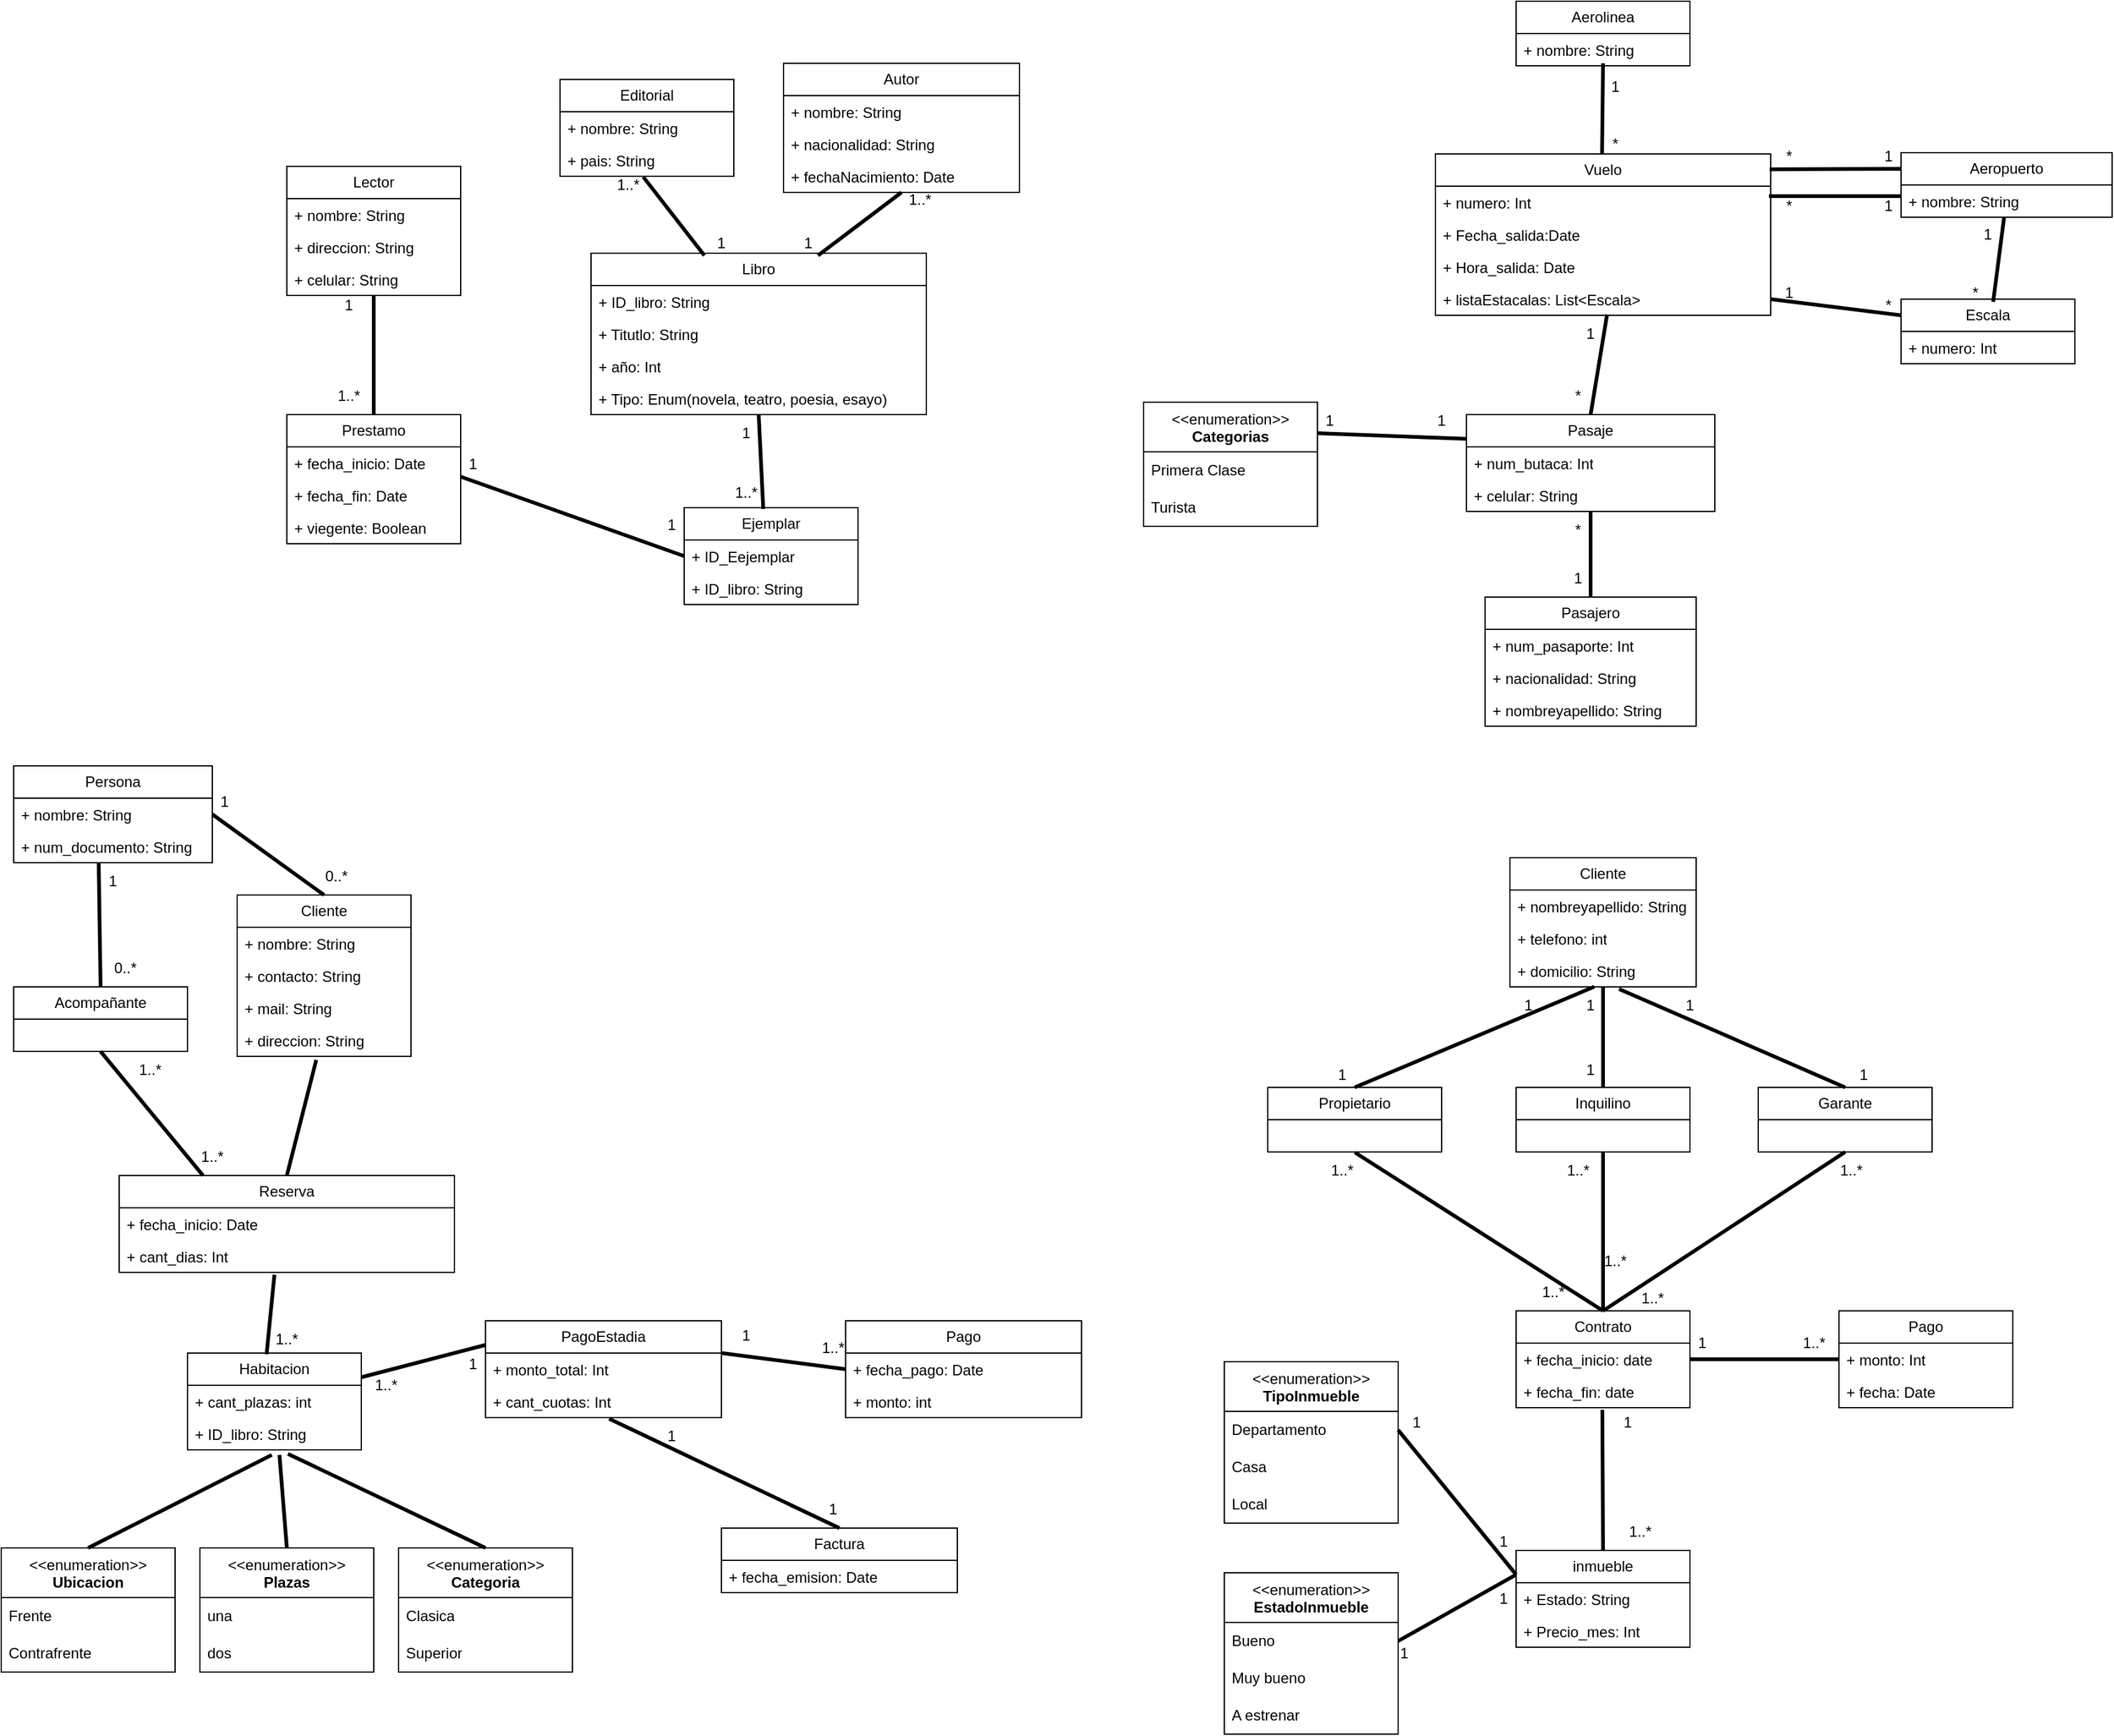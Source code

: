 <mxfile version="24.8.3">
  <diagram name="Page-1" id="ZbKzCAHiiu4x-9oGtdj1">
    <mxGraphModel dx="952" dy="574" grid="1" gridSize="10" guides="1" tooltips="1" connect="1" arrows="1" fold="1" page="1" pageScale="1" pageWidth="1400" pageHeight="850" math="0" shadow="0">
      <root>
        <mxCell id="0" />
        <mxCell id="1" parent="0" />
        <mxCell id="gaHI0QElZg9MYQtUjoZq-9" value="Pago" style="swimlane;fontStyle=0;childLayout=stackLayout;horizontal=1;startSize=26;fillColor=none;horizontalStack=0;resizeParent=1;resizeParentMax=0;resizeLast=0;collapsible=1;marginBottom=0;whiteSpace=wrap;html=1;" vertex="1" parent="1">
          <mxGeometry x="1990" y="1305" width="140" height="78" as="geometry" />
        </mxCell>
        <mxCell id="gaHI0QElZg9MYQtUjoZq-10" value="+ monto: Int" style="text;strokeColor=none;fillColor=none;align=left;verticalAlign=top;spacingLeft=4;spacingRight=4;overflow=hidden;rotatable=0;points=[[0,0.5],[1,0.5]];portConstraint=eastwest;whiteSpace=wrap;html=1;" vertex="1" parent="gaHI0QElZg9MYQtUjoZq-9">
          <mxGeometry y="26" width="140" height="26" as="geometry" />
        </mxCell>
        <mxCell id="gaHI0QElZg9MYQtUjoZq-11" value="+ fecha: Date" style="text;strokeColor=none;fillColor=none;align=left;verticalAlign=top;spacingLeft=4;spacingRight=4;overflow=hidden;rotatable=0;points=[[0,0.5],[1,0.5]];portConstraint=eastwest;whiteSpace=wrap;html=1;" vertex="1" parent="gaHI0QElZg9MYQtUjoZq-9">
          <mxGeometry y="52" width="140" height="26" as="geometry" />
        </mxCell>
        <mxCell id="gaHI0QElZg9MYQtUjoZq-13" value="Garante" style="swimlane;fontStyle=0;childLayout=stackLayout;horizontal=1;startSize=26;fillColor=none;horizontalStack=0;resizeParent=1;resizeParentMax=0;resizeLast=0;collapsible=1;marginBottom=0;whiteSpace=wrap;html=1;" vertex="1" parent="1">
          <mxGeometry x="1925" y="1125" width="140" height="52" as="geometry" />
        </mxCell>
        <mxCell id="gaHI0QElZg9MYQtUjoZq-17" value="Contrato" style="swimlane;fontStyle=0;childLayout=stackLayout;horizontal=1;startSize=26;fillColor=none;horizontalStack=0;resizeParent=1;resizeParentMax=0;resizeLast=0;collapsible=1;marginBottom=0;whiteSpace=wrap;html=1;" vertex="1" parent="1">
          <mxGeometry x="1730" y="1305" width="140" height="78" as="geometry" />
        </mxCell>
        <mxCell id="gaHI0QElZg9MYQtUjoZq-18" value="+ fecha_inicio: date" style="text;strokeColor=none;fillColor=none;align=left;verticalAlign=top;spacingLeft=4;spacingRight=4;overflow=hidden;rotatable=0;points=[[0,0.5],[1,0.5]];portConstraint=eastwest;whiteSpace=wrap;html=1;" vertex="1" parent="gaHI0QElZg9MYQtUjoZq-17">
          <mxGeometry y="26" width="140" height="26" as="geometry" />
        </mxCell>
        <mxCell id="gaHI0QElZg9MYQtUjoZq-19" value="+ fecha_fin: date" style="text;strokeColor=none;fillColor=none;align=left;verticalAlign=top;spacingLeft=4;spacingRight=4;overflow=hidden;rotatable=0;points=[[0,0.5],[1,0.5]];portConstraint=eastwest;whiteSpace=wrap;html=1;" vertex="1" parent="gaHI0QElZg9MYQtUjoZq-17">
          <mxGeometry y="52" width="140" height="26" as="geometry" />
        </mxCell>
        <mxCell id="gaHI0QElZg9MYQtUjoZq-21" value="Propietario" style="swimlane;fontStyle=0;childLayout=stackLayout;horizontal=1;startSize=26;fillColor=none;horizontalStack=0;resizeParent=1;resizeParentMax=0;resizeLast=0;collapsible=1;marginBottom=0;whiteSpace=wrap;html=1;" vertex="1" parent="1">
          <mxGeometry x="1530" y="1125" width="140" height="52" as="geometry" />
        </mxCell>
        <mxCell id="gaHI0QElZg9MYQtUjoZq-25" value="Inquilino" style="swimlane;fontStyle=0;childLayout=stackLayout;horizontal=1;startSize=26;fillColor=none;horizontalStack=0;resizeParent=1;resizeParentMax=0;resizeLast=0;collapsible=1;marginBottom=0;whiteSpace=wrap;html=1;" vertex="1" parent="1">
          <mxGeometry x="1730" y="1125" width="140" height="52" as="geometry" />
        </mxCell>
        <mxCell id="gaHI0QElZg9MYQtUjoZq-29" value="inmueble" style="swimlane;fontStyle=0;childLayout=stackLayout;horizontal=1;startSize=26;fillColor=none;horizontalStack=0;resizeParent=1;resizeParentMax=0;resizeLast=0;collapsible=1;marginBottom=0;whiteSpace=wrap;html=1;" vertex="1" parent="1">
          <mxGeometry x="1730" y="1498" width="140" height="78" as="geometry" />
        </mxCell>
        <mxCell id="gaHI0QElZg9MYQtUjoZq-30" value="+ Estado: String" style="text;strokeColor=none;fillColor=none;align=left;verticalAlign=top;spacingLeft=4;spacingRight=4;overflow=hidden;rotatable=0;points=[[0,0.5],[1,0.5]];portConstraint=eastwest;whiteSpace=wrap;html=1;" vertex="1" parent="gaHI0QElZg9MYQtUjoZq-29">
          <mxGeometry y="26" width="140" height="26" as="geometry" />
        </mxCell>
        <mxCell id="gaHI0QElZg9MYQtUjoZq-31" value="+ Precio_mes: Int" style="text;strokeColor=none;fillColor=none;align=left;verticalAlign=top;spacingLeft=4;spacingRight=4;overflow=hidden;rotatable=0;points=[[0,0.5],[1,0.5]];portConstraint=eastwest;whiteSpace=wrap;html=1;" vertex="1" parent="gaHI0QElZg9MYQtUjoZq-29">
          <mxGeometry y="52" width="140" height="26" as="geometry" />
        </mxCell>
        <mxCell id="gaHI0QElZg9MYQtUjoZq-33" value="Cliente" style="swimlane;fontStyle=0;childLayout=stackLayout;horizontal=1;startSize=26;fillColor=none;horizontalStack=0;resizeParent=1;resizeParentMax=0;resizeLast=0;collapsible=1;marginBottom=0;whiteSpace=wrap;html=1;" vertex="1" parent="1">
          <mxGeometry x="1725" y="940" width="150" height="104" as="geometry" />
        </mxCell>
        <mxCell id="gaHI0QElZg9MYQtUjoZq-34" value="+ nombreyapellido: String" style="text;strokeColor=none;fillColor=none;align=left;verticalAlign=top;spacingLeft=4;spacingRight=4;overflow=hidden;rotatable=0;points=[[0,0.5],[1,0.5]];portConstraint=eastwest;whiteSpace=wrap;html=1;" vertex="1" parent="gaHI0QElZg9MYQtUjoZq-33">
          <mxGeometry y="26" width="150" height="26" as="geometry" />
        </mxCell>
        <mxCell id="gaHI0QElZg9MYQtUjoZq-35" value="+ telefono: int" style="text;strokeColor=none;fillColor=none;align=left;verticalAlign=top;spacingLeft=4;spacingRight=4;overflow=hidden;rotatable=0;points=[[0,0.5],[1,0.5]];portConstraint=eastwest;whiteSpace=wrap;html=1;" vertex="1" parent="gaHI0QElZg9MYQtUjoZq-33">
          <mxGeometry y="52" width="150" height="26" as="geometry" />
        </mxCell>
        <mxCell id="gaHI0QElZg9MYQtUjoZq-36" value="+ domicilio: String" style="text;strokeColor=none;fillColor=none;align=left;verticalAlign=top;spacingLeft=4;spacingRight=4;overflow=hidden;rotatable=0;points=[[0,0.5],[1,0.5]];portConstraint=eastwest;whiteSpace=wrap;html=1;" vertex="1" parent="gaHI0QElZg9MYQtUjoZq-33">
          <mxGeometry y="78" width="150" height="26" as="geometry" />
        </mxCell>
        <mxCell id="gaHI0QElZg9MYQtUjoZq-39" value="Lector" style="swimlane;fontStyle=0;childLayout=stackLayout;horizontal=1;startSize=26;fillColor=none;horizontalStack=0;resizeParent=1;resizeParentMax=0;resizeLast=0;collapsible=1;marginBottom=0;whiteSpace=wrap;html=1;" vertex="1" parent="1">
          <mxGeometry x="740" y="383" width="140" height="104" as="geometry" />
        </mxCell>
        <mxCell id="gaHI0QElZg9MYQtUjoZq-40" value="+ nombre: String" style="text;strokeColor=none;fillColor=none;align=left;verticalAlign=top;spacingLeft=4;spacingRight=4;overflow=hidden;rotatable=0;points=[[0,0.5],[1,0.5]];portConstraint=eastwest;whiteSpace=wrap;html=1;" vertex="1" parent="gaHI0QElZg9MYQtUjoZq-39">
          <mxGeometry y="26" width="140" height="26" as="geometry" />
        </mxCell>
        <mxCell id="gaHI0QElZg9MYQtUjoZq-41" value="+ direccion: String" style="text;strokeColor=none;fillColor=none;align=left;verticalAlign=top;spacingLeft=4;spacingRight=4;overflow=hidden;rotatable=0;points=[[0,0.5],[1,0.5]];portConstraint=eastwest;whiteSpace=wrap;html=1;" vertex="1" parent="gaHI0QElZg9MYQtUjoZq-39">
          <mxGeometry y="52" width="140" height="26" as="geometry" />
        </mxCell>
        <mxCell id="gaHI0QElZg9MYQtUjoZq-42" value="+ celular: String" style="text;strokeColor=none;fillColor=none;align=left;verticalAlign=top;spacingLeft=4;spacingRight=4;overflow=hidden;rotatable=0;points=[[0,0.5],[1,0.5]];portConstraint=eastwest;whiteSpace=wrap;html=1;" vertex="1" parent="gaHI0QElZg9MYQtUjoZq-39">
          <mxGeometry y="78" width="140" height="26" as="geometry" />
        </mxCell>
        <mxCell id="gaHI0QElZg9MYQtUjoZq-43" value="Libro" style="swimlane;fontStyle=0;childLayout=stackLayout;horizontal=1;startSize=26;fillColor=none;horizontalStack=0;resizeParent=1;resizeParentMax=0;resizeLast=0;collapsible=1;marginBottom=0;whiteSpace=wrap;html=1;" vertex="1" parent="1">
          <mxGeometry x="985" y="453" width="270" height="130" as="geometry" />
        </mxCell>
        <mxCell id="gaHI0QElZg9MYQtUjoZq-44" value="+ ID_libro: String" style="text;strokeColor=none;fillColor=none;align=left;verticalAlign=top;spacingLeft=4;spacingRight=4;overflow=hidden;rotatable=0;points=[[0,0.5],[1,0.5]];portConstraint=eastwest;whiteSpace=wrap;html=1;" vertex="1" parent="gaHI0QElZg9MYQtUjoZq-43">
          <mxGeometry y="26" width="270" height="26" as="geometry" />
        </mxCell>
        <mxCell id="gaHI0QElZg9MYQtUjoZq-45" value="+ Titutlo: String" style="text;strokeColor=none;fillColor=none;align=left;verticalAlign=top;spacingLeft=4;spacingRight=4;overflow=hidden;rotatable=0;points=[[0,0.5],[1,0.5]];portConstraint=eastwest;whiteSpace=wrap;html=1;" vertex="1" parent="gaHI0QElZg9MYQtUjoZq-43">
          <mxGeometry y="52" width="270" height="26" as="geometry" />
        </mxCell>
        <mxCell id="gaHI0QElZg9MYQtUjoZq-68" value="+ año: Int" style="text;strokeColor=none;fillColor=none;align=left;verticalAlign=top;spacingLeft=4;spacingRight=4;overflow=hidden;rotatable=0;points=[[0,0.5],[1,0.5]];portConstraint=eastwest;whiteSpace=wrap;html=1;" vertex="1" parent="gaHI0QElZg9MYQtUjoZq-43">
          <mxGeometry y="78" width="270" height="26" as="geometry" />
        </mxCell>
        <mxCell id="gaHI0QElZg9MYQtUjoZq-46" value="+ Tipo: Enum(novela, teatro, poesia, esayo)" style="text;strokeColor=none;fillColor=none;align=left;verticalAlign=top;spacingLeft=4;spacingRight=4;overflow=hidden;rotatable=0;points=[[0,0.5],[1,0.5]];portConstraint=eastwest;whiteSpace=wrap;html=1;" vertex="1" parent="gaHI0QElZg9MYQtUjoZq-43">
          <mxGeometry y="104" width="270" height="26" as="geometry" />
        </mxCell>
        <mxCell id="gaHI0QElZg9MYQtUjoZq-47" value="Autor" style="swimlane;fontStyle=0;childLayout=stackLayout;horizontal=1;startSize=26;fillColor=none;horizontalStack=0;resizeParent=1;resizeParentMax=0;resizeLast=0;collapsible=1;marginBottom=0;whiteSpace=wrap;html=1;" vertex="1" parent="1">
          <mxGeometry x="1140" y="300" width="190" height="104" as="geometry" />
        </mxCell>
        <mxCell id="gaHI0QElZg9MYQtUjoZq-48" value="+ nombre: String" style="text;strokeColor=none;fillColor=none;align=left;verticalAlign=top;spacingLeft=4;spacingRight=4;overflow=hidden;rotatable=0;points=[[0,0.5],[1,0.5]];portConstraint=eastwest;whiteSpace=wrap;html=1;" vertex="1" parent="gaHI0QElZg9MYQtUjoZq-47">
          <mxGeometry y="26" width="190" height="26" as="geometry" />
        </mxCell>
        <mxCell id="gaHI0QElZg9MYQtUjoZq-49" value="+ nacionalidad: String" style="text;strokeColor=none;fillColor=none;align=left;verticalAlign=top;spacingLeft=4;spacingRight=4;overflow=hidden;rotatable=0;points=[[0,0.5],[1,0.5]];portConstraint=eastwest;whiteSpace=wrap;html=1;" vertex="1" parent="gaHI0QElZg9MYQtUjoZq-47">
          <mxGeometry y="52" width="190" height="26" as="geometry" />
        </mxCell>
        <mxCell id="gaHI0QElZg9MYQtUjoZq-50" value="+ fechaNacimiento: Date" style="text;strokeColor=none;fillColor=none;align=left;verticalAlign=top;spacingLeft=4;spacingRight=4;overflow=hidden;rotatable=0;points=[[0,0.5],[1,0.5]];portConstraint=eastwest;whiteSpace=wrap;html=1;" vertex="1" parent="gaHI0QElZg9MYQtUjoZq-47">
          <mxGeometry y="78" width="190" height="26" as="geometry" />
        </mxCell>
        <mxCell id="gaHI0QElZg9MYQtUjoZq-55" value="Prestamo" style="swimlane;fontStyle=0;childLayout=stackLayout;horizontal=1;startSize=26;fillColor=none;horizontalStack=0;resizeParent=1;resizeParentMax=0;resizeLast=0;collapsible=1;marginBottom=0;whiteSpace=wrap;html=1;" vertex="1" parent="1">
          <mxGeometry x="740" y="583" width="140" height="104" as="geometry" />
        </mxCell>
        <mxCell id="gaHI0QElZg9MYQtUjoZq-56" value="+ fecha_inicio: Date" style="text;strokeColor=none;fillColor=none;align=left;verticalAlign=top;spacingLeft=4;spacingRight=4;overflow=hidden;rotatable=0;points=[[0,0.5],[1,0.5]];portConstraint=eastwest;whiteSpace=wrap;html=1;" vertex="1" parent="gaHI0QElZg9MYQtUjoZq-55">
          <mxGeometry y="26" width="140" height="26" as="geometry" />
        </mxCell>
        <mxCell id="gaHI0QElZg9MYQtUjoZq-57" value="+ fecha_fin: Date" style="text;strokeColor=none;fillColor=none;align=left;verticalAlign=top;spacingLeft=4;spacingRight=4;overflow=hidden;rotatable=0;points=[[0,0.5],[1,0.5]];portConstraint=eastwest;whiteSpace=wrap;html=1;" vertex="1" parent="gaHI0QElZg9MYQtUjoZq-55">
          <mxGeometry y="52" width="140" height="26" as="geometry" />
        </mxCell>
        <mxCell id="gaHI0QElZg9MYQtUjoZq-58" value="+ viegente: Boolean" style="text;strokeColor=none;fillColor=none;align=left;verticalAlign=top;spacingLeft=4;spacingRight=4;overflow=hidden;rotatable=0;points=[[0,0.5],[1,0.5]];portConstraint=eastwest;whiteSpace=wrap;html=1;" vertex="1" parent="gaHI0QElZg9MYQtUjoZq-55">
          <mxGeometry y="78" width="140" height="26" as="geometry" />
        </mxCell>
        <mxCell id="gaHI0QElZg9MYQtUjoZq-59" value="Editorial" style="swimlane;fontStyle=0;childLayout=stackLayout;horizontal=1;startSize=26;fillColor=none;horizontalStack=0;resizeParent=1;resizeParentMax=0;resizeLast=0;collapsible=1;marginBottom=0;whiteSpace=wrap;html=1;" vertex="1" parent="1">
          <mxGeometry x="960" y="313" width="140" height="78" as="geometry" />
        </mxCell>
        <mxCell id="gaHI0QElZg9MYQtUjoZq-60" value="+ nombre: String" style="text;strokeColor=none;fillColor=none;align=left;verticalAlign=top;spacingLeft=4;spacingRight=4;overflow=hidden;rotatable=0;points=[[0,0.5],[1,0.5]];portConstraint=eastwest;whiteSpace=wrap;html=1;" vertex="1" parent="gaHI0QElZg9MYQtUjoZq-59">
          <mxGeometry y="26" width="140" height="26" as="geometry" />
        </mxCell>
        <mxCell id="gaHI0QElZg9MYQtUjoZq-61" value="+ pais: String" style="text;strokeColor=none;fillColor=none;align=left;verticalAlign=top;spacingLeft=4;spacingRight=4;overflow=hidden;rotatable=0;points=[[0,0.5],[1,0.5]];portConstraint=eastwest;whiteSpace=wrap;html=1;" vertex="1" parent="gaHI0QElZg9MYQtUjoZq-59">
          <mxGeometry y="52" width="140" height="26" as="geometry" />
        </mxCell>
        <mxCell id="gaHI0QElZg9MYQtUjoZq-63" value="Ejemplar" style="swimlane;fontStyle=0;childLayout=stackLayout;horizontal=1;startSize=26;fillColor=none;horizontalStack=0;resizeParent=1;resizeParentMax=0;resizeLast=0;collapsible=1;marginBottom=0;whiteSpace=wrap;html=1;" vertex="1" parent="1">
          <mxGeometry x="1060" y="658" width="140" height="78" as="geometry" />
        </mxCell>
        <mxCell id="gaHI0QElZg9MYQtUjoZq-64" value="+ ID_Eejemplar" style="text;strokeColor=none;fillColor=none;align=left;verticalAlign=top;spacingLeft=4;spacingRight=4;overflow=hidden;rotatable=0;points=[[0,0.5],[1,0.5]];portConstraint=eastwest;whiteSpace=wrap;html=1;" vertex="1" parent="gaHI0QElZg9MYQtUjoZq-63">
          <mxGeometry y="26" width="140" height="26" as="geometry" />
        </mxCell>
        <mxCell id="gaHI0QElZg9MYQtUjoZq-67" value="+ ID_libro: String" style="text;strokeColor=none;fillColor=none;align=left;verticalAlign=top;spacingLeft=4;spacingRight=4;overflow=hidden;rotatable=0;points=[[0,0.5],[1,0.5]];portConstraint=eastwest;whiteSpace=wrap;html=1;" vertex="1" parent="gaHI0QElZg9MYQtUjoZq-63">
          <mxGeometry y="52" width="140" height="26" as="geometry" />
        </mxCell>
        <mxCell id="gaHI0QElZg9MYQtUjoZq-70" value="" style="endArrow=none;startArrow=none;endFill=0;startFill=0;endSize=8;html=1;verticalAlign=bottom;labelBackgroundColor=none;strokeWidth=3;rounded=0;exitX=0.479;exitY=1.019;exitDx=0;exitDy=0;exitPerimeter=0;entryX=0.338;entryY=0.014;entryDx=0;entryDy=0;entryPerimeter=0;" edge="1" parent="1" source="gaHI0QElZg9MYQtUjoZq-61" target="gaHI0QElZg9MYQtUjoZq-43">
          <mxGeometry width="160" relative="1" as="geometry">
            <mxPoint x="1060" y="434.58" as="sourcePoint" />
            <mxPoint x="1220" y="434.58" as="targetPoint" />
          </mxGeometry>
        </mxCell>
        <mxCell id="gaHI0QElZg9MYQtUjoZq-71" value="" style="endArrow=none;startArrow=none;endFill=0;startFill=0;endSize=8;html=1;verticalAlign=bottom;labelBackgroundColor=none;strokeWidth=3;rounded=0;exitX=0.5;exitY=1;exitDx=0;exitDy=0;entryX=0.677;entryY=0.014;entryDx=0;entryDy=0;entryPerimeter=0;" edge="1" parent="1" source="gaHI0QElZg9MYQtUjoZq-47" target="gaHI0QElZg9MYQtUjoZq-43">
          <mxGeometry width="160" relative="1" as="geometry">
            <mxPoint x="1091" y="403" as="sourcePoint" />
            <mxPoint x="1140" y="467" as="targetPoint" />
          </mxGeometry>
        </mxCell>
        <mxCell id="gaHI0QElZg9MYQtUjoZq-72" value="" style="endArrow=none;startArrow=none;endFill=0;startFill=0;endSize=8;html=1;verticalAlign=bottom;labelBackgroundColor=none;strokeWidth=3;rounded=0;exitX=0.479;exitY=1.019;exitDx=0;exitDy=0;exitPerimeter=0;entryX=0.455;entryY=0.013;entryDx=0;entryDy=0;entryPerimeter=0;" edge="1" parent="1" target="gaHI0QElZg9MYQtUjoZq-63">
          <mxGeometry width="160" relative="1" as="geometry">
            <mxPoint x="1120" y="583" as="sourcePoint" />
            <mxPoint x="1120" y="653" as="targetPoint" />
          </mxGeometry>
        </mxCell>
        <mxCell id="gaHI0QElZg9MYQtUjoZq-73" value="" style="endArrow=none;startArrow=none;endFill=0;startFill=0;endSize=8;html=1;verticalAlign=bottom;labelBackgroundColor=none;strokeWidth=3;rounded=0;exitX=0.479;exitY=1.019;exitDx=0;exitDy=0;exitPerimeter=0;entryX=0.5;entryY=0;entryDx=0;entryDy=0;" edge="1" parent="1" target="gaHI0QElZg9MYQtUjoZq-55">
          <mxGeometry width="160" relative="1" as="geometry">
            <mxPoint x="810" y="487" as="sourcePoint" />
            <mxPoint x="859" y="551" as="targetPoint" />
          </mxGeometry>
        </mxCell>
        <mxCell id="gaHI0QElZg9MYQtUjoZq-74" value="" style="endArrow=none;startArrow=none;endFill=0;startFill=0;endSize=8;html=1;verticalAlign=bottom;labelBackgroundColor=none;strokeWidth=3;rounded=0;exitX=0.479;exitY=1.019;exitDx=0;exitDy=0;exitPerimeter=0;entryX=0;entryY=0.5;entryDx=0;entryDy=0;" edge="1" parent="1" target="gaHI0QElZg9MYQtUjoZq-64">
          <mxGeometry width="160" relative="1" as="geometry">
            <mxPoint x="880" y="633" as="sourcePoint" />
            <mxPoint x="929" y="697" as="targetPoint" />
          </mxGeometry>
        </mxCell>
        <mxCell id="gaHI0QElZg9MYQtUjoZq-75" value="Pasaje" style="swimlane;fontStyle=0;childLayout=stackLayout;horizontal=1;startSize=26;fillColor=none;horizontalStack=0;resizeParent=1;resizeParentMax=0;resizeLast=0;collapsible=1;marginBottom=0;whiteSpace=wrap;html=1;" vertex="1" parent="1">
          <mxGeometry x="1690" y="583" width="200" height="78" as="geometry" />
        </mxCell>
        <mxCell id="gaHI0QElZg9MYQtUjoZq-76" value="+ num_butaca: Int" style="text;strokeColor=none;fillColor=none;align=left;verticalAlign=top;spacingLeft=4;spacingRight=4;overflow=hidden;rotatable=0;points=[[0,0.5],[1,0.5]];portConstraint=eastwest;whiteSpace=wrap;html=1;" vertex="1" parent="gaHI0QElZg9MYQtUjoZq-75">
          <mxGeometry y="26" width="200" height="26" as="geometry" />
        </mxCell>
        <mxCell id="gaHI0QElZg9MYQtUjoZq-78" value="+ celular: String" style="text;strokeColor=none;fillColor=none;align=left;verticalAlign=top;spacingLeft=4;spacingRight=4;overflow=hidden;rotatable=0;points=[[0,0.5],[1,0.5]];portConstraint=eastwest;whiteSpace=wrap;html=1;" vertex="1" parent="gaHI0QElZg9MYQtUjoZq-75">
          <mxGeometry y="52" width="200" height="26" as="geometry" />
        </mxCell>
        <mxCell id="gaHI0QElZg9MYQtUjoZq-79" value="Vuelo" style="swimlane;fontStyle=0;childLayout=stackLayout;horizontal=1;startSize=26;fillColor=none;horizontalStack=0;resizeParent=1;resizeParentMax=0;resizeLast=0;collapsible=1;marginBottom=0;whiteSpace=wrap;html=1;" vertex="1" parent="1">
          <mxGeometry x="1665" y="373" width="270" height="130" as="geometry" />
        </mxCell>
        <mxCell id="gaHI0QElZg9MYQtUjoZq-80" value="+ numero: Int" style="text;strokeColor=none;fillColor=none;align=left;verticalAlign=top;spacingLeft=4;spacingRight=4;overflow=hidden;rotatable=0;points=[[0,0.5],[1,0.5]];portConstraint=eastwest;whiteSpace=wrap;html=1;" vertex="1" parent="gaHI0QElZg9MYQtUjoZq-79">
          <mxGeometry y="26" width="270" height="26" as="geometry" />
        </mxCell>
        <mxCell id="gaHI0QElZg9MYQtUjoZq-81" value="+ Fecha_salida:Date" style="text;strokeColor=none;fillColor=none;align=left;verticalAlign=top;spacingLeft=4;spacingRight=4;overflow=hidden;rotatable=0;points=[[0,0.5],[1,0.5]];portConstraint=eastwest;whiteSpace=wrap;html=1;" vertex="1" parent="gaHI0QElZg9MYQtUjoZq-79">
          <mxGeometry y="52" width="270" height="26" as="geometry" />
        </mxCell>
        <mxCell id="gaHI0QElZg9MYQtUjoZq-82" value="+ Hora_salida: Date" style="text;strokeColor=none;fillColor=none;align=left;verticalAlign=top;spacingLeft=4;spacingRight=4;overflow=hidden;rotatable=0;points=[[0,0.5],[1,0.5]];portConstraint=eastwest;whiteSpace=wrap;html=1;" vertex="1" parent="gaHI0QElZg9MYQtUjoZq-79">
          <mxGeometry y="78" width="270" height="26" as="geometry" />
        </mxCell>
        <mxCell id="gaHI0QElZg9MYQtUjoZq-83" value="+ listaEstacalas: List&amp;lt;Escala&amp;gt;" style="text;strokeColor=none;fillColor=none;align=left;verticalAlign=top;spacingLeft=4;spacingRight=4;overflow=hidden;rotatable=0;points=[[0,0.5],[1,0.5]];portConstraint=eastwest;whiteSpace=wrap;html=1;" vertex="1" parent="gaHI0QElZg9MYQtUjoZq-79">
          <mxGeometry y="104" width="270" height="26" as="geometry" />
        </mxCell>
        <mxCell id="gaHI0QElZg9MYQtUjoZq-84" value="Aeropuerto" style="swimlane;fontStyle=0;childLayout=stackLayout;horizontal=1;startSize=26;fillColor=none;horizontalStack=0;resizeParent=1;resizeParentMax=0;resizeLast=0;collapsible=1;marginBottom=0;whiteSpace=wrap;html=1;" vertex="1" parent="1">
          <mxGeometry x="2040" y="372" width="170" height="52" as="geometry" />
        </mxCell>
        <mxCell id="gaHI0QElZg9MYQtUjoZq-85" value="&lt;div&gt;+ nombre: String&lt;/div&gt;&lt;div&gt;&lt;br&gt;&lt;/div&gt;" style="text;strokeColor=none;fillColor=none;align=left;verticalAlign=top;spacingLeft=4;spacingRight=4;overflow=hidden;rotatable=0;points=[[0,0.5],[1,0.5]];portConstraint=eastwest;whiteSpace=wrap;html=1;" vertex="1" parent="gaHI0QElZg9MYQtUjoZq-84">
          <mxGeometry y="26" width="170" height="26" as="geometry" />
        </mxCell>
        <mxCell id="gaHI0QElZg9MYQtUjoZq-88" value="Pasajero" style="swimlane;fontStyle=0;childLayout=stackLayout;horizontal=1;startSize=26;fillColor=none;horizontalStack=0;resizeParent=1;resizeParentMax=0;resizeLast=0;collapsible=1;marginBottom=0;whiteSpace=wrap;html=1;" vertex="1" parent="1">
          <mxGeometry x="1705" y="730" width="170" height="104" as="geometry" />
        </mxCell>
        <mxCell id="gaHI0QElZg9MYQtUjoZq-89" value="+ num_pasaporte: Int" style="text;strokeColor=none;fillColor=none;align=left;verticalAlign=top;spacingLeft=4;spacingRight=4;overflow=hidden;rotatable=0;points=[[0,0.5],[1,0.5]];portConstraint=eastwest;whiteSpace=wrap;html=1;" vertex="1" parent="gaHI0QElZg9MYQtUjoZq-88">
          <mxGeometry y="26" width="170" height="26" as="geometry" />
        </mxCell>
        <mxCell id="gaHI0QElZg9MYQtUjoZq-90" value="+ nacionalidad: String" style="text;strokeColor=none;fillColor=none;align=left;verticalAlign=top;spacingLeft=4;spacingRight=4;overflow=hidden;rotatable=0;points=[[0,0.5],[1,0.5]];portConstraint=eastwest;whiteSpace=wrap;html=1;" vertex="1" parent="gaHI0QElZg9MYQtUjoZq-88">
          <mxGeometry y="52" width="170" height="26" as="geometry" />
        </mxCell>
        <mxCell id="gaHI0QElZg9MYQtUjoZq-91" value="+ nombreyapellido: String" style="text;strokeColor=none;fillColor=none;align=left;verticalAlign=top;spacingLeft=4;spacingRight=4;overflow=hidden;rotatable=0;points=[[0,0.5],[1,0.5]];portConstraint=eastwest;whiteSpace=wrap;html=1;" vertex="1" parent="gaHI0QElZg9MYQtUjoZq-88">
          <mxGeometry y="78" width="170" height="26" as="geometry" />
        </mxCell>
        <mxCell id="gaHI0QElZg9MYQtUjoZq-92" value="Aerolinea" style="swimlane;fontStyle=0;childLayout=stackLayout;horizontal=1;startSize=26;fillColor=none;horizontalStack=0;resizeParent=1;resizeParentMax=0;resizeLast=0;collapsible=1;marginBottom=0;whiteSpace=wrap;html=1;" vertex="1" parent="1">
          <mxGeometry x="1730" y="250" width="140" height="52" as="geometry" />
        </mxCell>
        <mxCell id="gaHI0QElZg9MYQtUjoZq-93" value="+ nombre: String" style="text;strokeColor=none;fillColor=none;align=left;verticalAlign=top;spacingLeft=4;spacingRight=4;overflow=hidden;rotatable=0;points=[[0,0.5],[1,0.5]];portConstraint=eastwest;whiteSpace=wrap;html=1;" vertex="1" parent="gaHI0QElZg9MYQtUjoZq-92">
          <mxGeometry y="26" width="140" height="26" as="geometry" />
        </mxCell>
        <mxCell id="gaHI0QElZg9MYQtUjoZq-95" value="Escala" style="swimlane;fontStyle=0;childLayout=stackLayout;horizontal=1;startSize=26;fillColor=none;horizontalStack=0;resizeParent=1;resizeParentMax=0;resizeLast=0;collapsible=1;marginBottom=0;whiteSpace=wrap;html=1;" vertex="1" parent="1">
          <mxGeometry x="2040" y="490" width="140" height="52" as="geometry" />
        </mxCell>
        <mxCell id="gaHI0QElZg9MYQtUjoZq-96" value="+ numero: Int" style="text;strokeColor=none;fillColor=none;align=left;verticalAlign=top;spacingLeft=4;spacingRight=4;overflow=hidden;rotatable=0;points=[[0,0.5],[1,0.5]];portConstraint=eastwest;whiteSpace=wrap;html=1;" vertex="1" parent="gaHI0QElZg9MYQtUjoZq-95">
          <mxGeometry y="26" width="140" height="26" as="geometry" />
        </mxCell>
        <mxCell id="gaHI0QElZg9MYQtUjoZq-98" value="" style="endArrow=none;startArrow=none;endFill=0;startFill=0;endSize=8;html=1;verticalAlign=bottom;labelBackgroundColor=none;strokeWidth=3;rounded=0;entryX=0.338;entryY=0.014;entryDx=0;entryDy=0;entryPerimeter=0;" edge="1" parent="1">
          <mxGeometry width="160" relative="1" as="geometry">
            <mxPoint x="1800" y="300" as="sourcePoint" />
            <mxPoint x="1799.2" y="373.66" as="targetPoint" />
          </mxGeometry>
        </mxCell>
        <mxCell id="gaHI0QElZg9MYQtUjoZq-99" value="" style="endArrow=none;startArrow=none;endFill=0;startFill=0;endSize=8;html=1;verticalAlign=bottom;labelBackgroundColor=none;strokeWidth=3;rounded=0;exitX=0;exitY=0.25;exitDx=0;exitDy=0;entryX=0.997;entryY=0.095;entryDx=0;entryDy=0;entryPerimeter=0;" edge="1" parent="1" source="gaHI0QElZg9MYQtUjoZq-84" target="gaHI0QElZg9MYQtUjoZq-79">
          <mxGeometry width="160" relative="1" as="geometry">
            <mxPoint x="1771" y="323" as="sourcePoint" />
            <mxPoint x="1820" y="387" as="targetPoint" />
          </mxGeometry>
        </mxCell>
        <mxCell id="gaHI0QElZg9MYQtUjoZq-100" value="" style="endArrow=none;startArrow=none;endFill=0;startFill=0;endSize=8;html=1;verticalAlign=bottom;labelBackgroundColor=none;strokeWidth=3;rounded=0;exitX=1;exitY=0.5;exitDx=0;exitDy=0;entryX=0;entryY=0.25;entryDx=0;entryDy=0;" edge="1" parent="1" target="gaHI0QElZg9MYQtUjoZq-95" source="gaHI0QElZg9MYQtUjoZq-83">
          <mxGeometry width="160" relative="1" as="geometry">
            <mxPoint x="1800" y="503" as="sourcePoint" />
            <mxPoint x="1800" y="573" as="targetPoint" />
          </mxGeometry>
        </mxCell>
        <mxCell id="gaHI0QElZg9MYQtUjoZq-101" value="" style="endArrow=none;startArrow=none;endFill=0;startFill=0;endSize=8;html=1;verticalAlign=bottom;labelBackgroundColor=none;strokeWidth=3;rounded=0;exitX=0.5;exitY=1;exitDx=0;exitDy=0;entryX=0.5;entryY=0;entryDx=0;entryDy=0;" edge="1" parent="1" target="gaHI0QElZg9MYQtUjoZq-88" source="gaHI0QElZg9MYQtUjoZq-75">
          <mxGeometry width="160" relative="1" as="geometry">
            <mxPoint x="1790" y="687" as="sourcePoint" />
            <mxPoint x="1839" y="751" as="targetPoint" />
          </mxGeometry>
        </mxCell>
        <mxCell id="gaHI0QElZg9MYQtUjoZq-103" value="" style="endArrow=none;startArrow=none;endFill=0;startFill=0;endSize=8;html=1;verticalAlign=bottom;labelBackgroundColor=none;strokeWidth=3;rounded=0;exitX=0;exitY=0.25;exitDx=0;exitDy=0;entryX=0.995;entryY=0.308;entryDx=0;entryDy=0;entryPerimeter=0;" edge="1" parent="1" target="gaHI0QElZg9MYQtUjoZq-80">
          <mxGeometry width="160" relative="1" as="geometry">
            <mxPoint x="2040" y="407" as="sourcePoint" />
            <mxPoint x="1940" y="407" as="targetPoint" />
          </mxGeometry>
        </mxCell>
        <mxCell id="gaHI0QElZg9MYQtUjoZq-104" value="&amp;lt;&amp;lt;enumeration&amp;gt;&amp;gt;&lt;br&gt;&lt;div&gt;&lt;b&gt;Categorias&lt;br&gt;&lt;/b&gt;&lt;/div&gt;" style="swimlane;fontStyle=0;align=center;verticalAlign=top;childLayout=stackLayout;horizontal=1;startSize=40;horizontalStack=0;resizeParent=1;resizeParentMax=0;resizeLast=0;collapsible=0;marginBottom=0;html=1;whiteSpace=wrap;" vertex="1" parent="1">
          <mxGeometry x="1430" y="573" width="140" height="100" as="geometry" />
        </mxCell>
        <mxCell id="gaHI0QElZg9MYQtUjoZq-105" value="Primera Clase" style="text;html=1;strokeColor=none;fillColor=none;align=left;verticalAlign=middle;spacingLeft=4;spacingRight=4;overflow=hidden;rotatable=0;points=[[0,0.5],[1,0.5]];portConstraint=eastwest;whiteSpace=wrap;" vertex="1" parent="gaHI0QElZg9MYQtUjoZq-104">
          <mxGeometry y="40" width="140" height="30" as="geometry" />
        </mxCell>
        <mxCell id="gaHI0QElZg9MYQtUjoZq-106" value="Turista" style="text;html=1;strokeColor=none;fillColor=none;align=left;verticalAlign=middle;spacingLeft=4;spacingRight=4;overflow=hidden;rotatable=0;points=[[0,0.5],[1,0.5]];portConstraint=eastwest;whiteSpace=wrap;" vertex="1" parent="gaHI0QElZg9MYQtUjoZq-104">
          <mxGeometry y="70" width="140" height="30" as="geometry" />
        </mxCell>
        <mxCell id="gaHI0QElZg9MYQtUjoZq-107" value="" style="endArrow=none;startArrow=none;endFill=0;startFill=0;endSize=8;html=1;verticalAlign=bottom;labelBackgroundColor=none;strokeWidth=3;rounded=0;exitX=1;exitY=0.25;exitDx=0;exitDy=0;entryX=0;entryY=0.25;entryDx=0;entryDy=0;" edge="1" parent="1" source="gaHI0QElZg9MYQtUjoZq-104" target="gaHI0QElZg9MYQtUjoZq-75">
          <mxGeometry width="160" relative="1" as="geometry">
            <mxPoint x="1800" y="697" as="sourcePoint" />
            <mxPoint x="1800" y="793" as="targetPoint" />
          </mxGeometry>
        </mxCell>
        <mxCell id="gaHI0QElZg9MYQtUjoZq-108" value="" style="endArrow=none;startArrow=none;endFill=0;startFill=0;endSize=8;html=1;verticalAlign=bottom;labelBackgroundColor=none;strokeWidth=3;rounded=0;exitX=0.512;exitY=0.978;exitDx=0;exitDy=0;entryX=0.5;entryY=0;entryDx=0;entryDy=0;exitPerimeter=0;" edge="1" parent="1" source="gaHI0QElZg9MYQtUjoZq-83" target="gaHI0QElZg9MYQtUjoZq-75">
          <mxGeometry width="160" relative="1" as="geometry">
            <mxPoint x="1820" y="511" as="sourcePoint" />
            <mxPoint x="1820" y="633" as="targetPoint" />
          </mxGeometry>
        </mxCell>
        <mxCell id="gaHI0QElZg9MYQtUjoZq-109" value="*" style="text;html=1;align=center;verticalAlign=middle;whiteSpace=wrap;rounded=0;" vertex="1" parent="1">
          <mxGeometry x="1750" y="553" width="60" height="30" as="geometry" />
        </mxCell>
        <mxCell id="gaHI0QElZg9MYQtUjoZq-111" value="1" style="text;html=1;align=center;verticalAlign=middle;whiteSpace=wrap;rounded=0;" vertex="1" parent="1">
          <mxGeometry x="1760" y="503" width="60" height="30" as="geometry" />
        </mxCell>
        <mxCell id="gaHI0QElZg9MYQtUjoZq-113" value="1" style="text;html=1;align=center;verticalAlign=middle;whiteSpace=wrap;rounded=0;" vertex="1" parent="1">
          <mxGeometry x="1750" y="700" width="60" height="30" as="geometry" />
        </mxCell>
        <mxCell id="gaHI0QElZg9MYQtUjoZq-114" value="*" style="text;html=1;align=center;verticalAlign=middle;whiteSpace=wrap;rounded=0;" vertex="1" parent="1">
          <mxGeometry x="1750" y="661" width="60" height="30" as="geometry" />
        </mxCell>
        <mxCell id="gaHI0QElZg9MYQtUjoZq-115" value="1" style="text;html=1;align=center;verticalAlign=middle;whiteSpace=wrap;rounded=0;" vertex="1" parent="1">
          <mxGeometry x="1920" y="470" width="60" height="30" as="geometry" />
        </mxCell>
        <mxCell id="gaHI0QElZg9MYQtUjoZq-116" value="*" style="text;html=1;align=center;verticalAlign=middle;whiteSpace=wrap;rounded=0;" vertex="1" parent="1">
          <mxGeometry x="2000" y="480" width="60" height="30" as="geometry" />
        </mxCell>
        <mxCell id="gaHI0QElZg9MYQtUjoZq-117" value="1" style="text;html=1;align=center;verticalAlign=middle;whiteSpace=wrap;rounded=0;" vertex="1" parent="1">
          <mxGeometry x="2000" y="360" width="60" height="30" as="geometry" />
        </mxCell>
        <mxCell id="gaHI0QElZg9MYQtUjoZq-118" value="*" style="text;html=1;align=center;verticalAlign=middle;whiteSpace=wrap;rounded=0;" vertex="1" parent="1">
          <mxGeometry x="1920" y="360" width="60" height="30" as="geometry" />
        </mxCell>
        <mxCell id="gaHI0QElZg9MYQtUjoZq-119" value="*" style="text;html=1;align=center;verticalAlign=middle;whiteSpace=wrap;rounded=0;" vertex="1" parent="1">
          <mxGeometry x="1920" y="400" width="60" height="30" as="geometry" />
        </mxCell>
        <mxCell id="gaHI0QElZg9MYQtUjoZq-120" value="1" style="text;html=1;align=center;verticalAlign=middle;whiteSpace=wrap;rounded=0;" vertex="1" parent="1">
          <mxGeometry x="2000" y="400" width="60" height="30" as="geometry" />
        </mxCell>
        <mxCell id="gaHI0QElZg9MYQtUjoZq-121" value="" style="endArrow=none;startArrow=none;endFill=0;startFill=0;endSize=8;html=1;verticalAlign=bottom;labelBackgroundColor=none;strokeWidth=3;rounded=0;exitX=0.512;exitY=0.978;exitDx=0;exitDy=0;entryX=0.53;entryY=0.041;entryDx=0;entryDy=0;exitPerimeter=0;entryPerimeter=0;" edge="1" parent="1" target="gaHI0QElZg9MYQtUjoZq-95">
          <mxGeometry width="160" relative="1" as="geometry">
            <mxPoint x="2123" y="424" as="sourcePoint" />
            <mxPoint x="2110" y="505" as="targetPoint" />
          </mxGeometry>
        </mxCell>
        <mxCell id="gaHI0QElZg9MYQtUjoZq-122" value="1" style="text;html=1;align=center;verticalAlign=middle;whiteSpace=wrap;rounded=0;" vertex="1" parent="1">
          <mxGeometry x="2080" y="423" width="60" height="30" as="geometry" />
        </mxCell>
        <mxCell id="gaHI0QElZg9MYQtUjoZq-123" value="*" style="text;html=1;align=center;verticalAlign=middle;whiteSpace=wrap;rounded=0;" vertex="1" parent="1">
          <mxGeometry x="2070" y="470" width="60" height="30" as="geometry" />
        </mxCell>
        <mxCell id="gaHI0QElZg9MYQtUjoZq-126" value="*" style="text;html=1;align=center;verticalAlign=middle;whiteSpace=wrap;rounded=0;" vertex="1" parent="1">
          <mxGeometry x="1780" y="350" width="60" height="30" as="geometry" />
        </mxCell>
        <mxCell id="gaHI0QElZg9MYQtUjoZq-128" value="1" style="text;html=1;align=center;verticalAlign=middle;whiteSpace=wrap;rounded=0;" vertex="1" parent="1">
          <mxGeometry x="1780" y="304" width="60" height="30" as="geometry" />
        </mxCell>
        <mxCell id="gaHI0QElZg9MYQtUjoZq-130" value="Persona" style="swimlane;fontStyle=0;childLayout=stackLayout;horizontal=1;startSize=26;fillColor=none;horizontalStack=0;resizeParent=1;resizeParentMax=0;resizeLast=0;collapsible=1;marginBottom=0;whiteSpace=wrap;html=1;" vertex="1" parent="1">
          <mxGeometry x="520" y="866" width="160" height="78" as="geometry" />
        </mxCell>
        <mxCell id="gaHI0QElZg9MYQtUjoZq-131" value="+ nombre: String" style="text;strokeColor=none;fillColor=none;align=left;verticalAlign=top;spacingLeft=4;spacingRight=4;overflow=hidden;rotatable=0;points=[[0,0.5],[1,0.5]];portConstraint=eastwest;whiteSpace=wrap;html=1;" vertex="1" parent="gaHI0QElZg9MYQtUjoZq-130">
          <mxGeometry y="26" width="160" height="26" as="geometry" />
        </mxCell>
        <mxCell id="gaHI0QElZg9MYQtUjoZq-132" value="+ num_documento: String" style="text;strokeColor=none;fillColor=none;align=left;verticalAlign=top;spacingLeft=4;spacingRight=4;overflow=hidden;rotatable=0;points=[[0,0.5],[1,0.5]];portConstraint=eastwest;whiteSpace=wrap;html=1;" vertex="1" parent="gaHI0QElZg9MYQtUjoZq-130">
          <mxGeometry y="52" width="160" height="26" as="geometry" />
        </mxCell>
        <mxCell id="gaHI0QElZg9MYQtUjoZq-134" value="Reserva" style="swimlane;fontStyle=0;childLayout=stackLayout;horizontal=1;startSize=26;fillColor=none;horizontalStack=0;resizeParent=1;resizeParentMax=0;resizeLast=0;collapsible=1;marginBottom=0;whiteSpace=wrap;html=1;" vertex="1" parent="1">
          <mxGeometry x="605" y="1196" width="270" height="78" as="geometry" />
        </mxCell>
        <mxCell id="gaHI0QElZg9MYQtUjoZq-135" value="+ fecha_inicio: Date" style="text;strokeColor=none;fillColor=none;align=left;verticalAlign=top;spacingLeft=4;spacingRight=4;overflow=hidden;rotatable=0;points=[[0,0.5],[1,0.5]];portConstraint=eastwest;whiteSpace=wrap;html=1;" vertex="1" parent="gaHI0QElZg9MYQtUjoZq-134">
          <mxGeometry y="26" width="270" height="26" as="geometry" />
        </mxCell>
        <mxCell id="gaHI0QElZg9MYQtUjoZq-136" value="+ cant_dias: Int" style="text;strokeColor=none;fillColor=none;align=left;verticalAlign=top;spacingLeft=4;spacingRight=4;overflow=hidden;rotatable=0;points=[[0,0.5],[1,0.5]];portConstraint=eastwest;whiteSpace=wrap;html=1;" vertex="1" parent="gaHI0QElZg9MYQtUjoZq-134">
          <mxGeometry y="52" width="270" height="26" as="geometry" />
        </mxCell>
        <mxCell id="gaHI0QElZg9MYQtUjoZq-143" value="Acompañante" style="swimlane;fontStyle=0;childLayout=stackLayout;horizontal=1;startSize=26;fillColor=none;horizontalStack=0;resizeParent=1;resizeParentMax=0;resizeLast=0;collapsible=1;marginBottom=0;whiteSpace=wrap;html=1;" vertex="1" parent="1">
          <mxGeometry x="520" y="1044" width="140" height="52" as="geometry" />
        </mxCell>
        <mxCell id="gaHI0QElZg9MYQtUjoZq-147" value="Cliente" style="swimlane;fontStyle=0;childLayout=stackLayout;horizontal=1;startSize=26;fillColor=none;horizontalStack=0;resizeParent=1;resizeParentMax=0;resizeLast=0;collapsible=1;marginBottom=0;whiteSpace=wrap;html=1;" vertex="1" parent="1">
          <mxGeometry x="700" y="970" width="140" height="130" as="geometry" />
        </mxCell>
        <mxCell id="gaHI0QElZg9MYQtUjoZq-148" value="+ nombre: String" style="text;strokeColor=none;fillColor=none;align=left;verticalAlign=top;spacingLeft=4;spacingRight=4;overflow=hidden;rotatable=0;points=[[0,0.5],[1,0.5]];portConstraint=eastwest;whiteSpace=wrap;html=1;" vertex="1" parent="gaHI0QElZg9MYQtUjoZq-147">
          <mxGeometry y="26" width="140" height="26" as="geometry" />
        </mxCell>
        <mxCell id="gaHI0QElZg9MYQtUjoZq-149" value="+ contacto: String" style="text;strokeColor=none;fillColor=none;align=left;verticalAlign=top;spacingLeft=4;spacingRight=4;overflow=hidden;rotatable=0;points=[[0,0.5],[1,0.5]];portConstraint=eastwest;whiteSpace=wrap;html=1;" vertex="1" parent="gaHI0QElZg9MYQtUjoZq-147">
          <mxGeometry y="52" width="140" height="26" as="geometry" />
        </mxCell>
        <mxCell id="gaHI0QElZg9MYQtUjoZq-174" value="+ mail: String" style="text;strokeColor=none;fillColor=none;align=left;verticalAlign=top;spacingLeft=4;spacingRight=4;overflow=hidden;rotatable=0;points=[[0,0.5],[1,0.5]];portConstraint=eastwest;whiteSpace=wrap;html=1;" vertex="1" parent="gaHI0QElZg9MYQtUjoZq-147">
          <mxGeometry y="78" width="140" height="26" as="geometry" />
        </mxCell>
        <mxCell id="gaHI0QElZg9MYQtUjoZq-175" value="+ direccion: String" style="text;strokeColor=none;fillColor=none;align=left;verticalAlign=top;spacingLeft=4;spacingRight=4;overflow=hidden;rotatable=0;points=[[0,0.5],[1,0.5]];portConstraint=eastwest;whiteSpace=wrap;html=1;" vertex="1" parent="gaHI0QElZg9MYQtUjoZq-147">
          <mxGeometry y="104" width="140" height="26" as="geometry" />
        </mxCell>
        <mxCell id="gaHI0QElZg9MYQtUjoZq-150" value="Habitacion" style="swimlane;fontStyle=0;childLayout=stackLayout;horizontal=1;startSize=26;fillColor=none;horizontalStack=0;resizeParent=1;resizeParentMax=0;resizeLast=0;collapsible=1;marginBottom=0;whiteSpace=wrap;html=1;" vertex="1" parent="1">
          <mxGeometry x="660" y="1339" width="140" height="78" as="geometry" />
        </mxCell>
        <mxCell id="gaHI0QElZg9MYQtUjoZq-151" value="+ cant_plazas: int" style="text;strokeColor=none;fillColor=none;align=left;verticalAlign=top;spacingLeft=4;spacingRight=4;overflow=hidden;rotatable=0;points=[[0,0.5],[1,0.5]];portConstraint=eastwest;whiteSpace=wrap;html=1;" vertex="1" parent="gaHI0QElZg9MYQtUjoZq-150">
          <mxGeometry y="26" width="140" height="26" as="geometry" />
        </mxCell>
        <mxCell id="gaHI0QElZg9MYQtUjoZq-152" value="+ ID_libro: String" style="text;strokeColor=none;fillColor=none;align=left;verticalAlign=top;spacingLeft=4;spacingRight=4;overflow=hidden;rotatable=0;points=[[0,0.5],[1,0.5]];portConstraint=eastwest;whiteSpace=wrap;html=1;" vertex="1" parent="gaHI0QElZg9MYQtUjoZq-150">
          <mxGeometry y="52" width="140" height="26" as="geometry" />
        </mxCell>
        <mxCell id="gaHI0QElZg9MYQtUjoZq-153" value="" style="endArrow=none;startArrow=none;endFill=0;startFill=0;endSize=8;html=1;verticalAlign=bottom;labelBackgroundColor=none;strokeWidth=3;rounded=0;entryX=0.5;entryY=0;entryDx=0;entryDy=0;exitX=0.455;exitY=1.112;exitDx=0;exitDy=0;exitPerimeter=0;" edge="1" parent="1" source="gaHI0QElZg9MYQtUjoZq-175" target="gaHI0QElZg9MYQtUjoZq-134">
          <mxGeometry width="160" relative="1" as="geometry">
            <mxPoint x="760" y="1110" as="sourcePoint" />
            <mxPoint x="850" y="1061.58" as="targetPoint" />
          </mxGeometry>
        </mxCell>
        <mxCell id="gaHI0QElZg9MYQtUjoZq-155" value="" style="endArrow=none;startArrow=none;endFill=0;startFill=0;endSize=8;html=1;verticalAlign=bottom;labelBackgroundColor=none;strokeWidth=3;rounded=0;exitX=0.463;exitY=1.074;exitDx=0;exitDy=0;exitPerimeter=0;entryX=0.455;entryY=0.013;entryDx=0;entryDy=0;entryPerimeter=0;" edge="1" parent="1" target="gaHI0QElZg9MYQtUjoZq-150" source="gaHI0QElZg9MYQtUjoZq-136">
          <mxGeometry width="160" relative="1" as="geometry">
            <mxPoint x="740" y="1326" as="sourcePoint" />
            <mxPoint x="740" y="1396" as="targetPoint" />
          </mxGeometry>
        </mxCell>
        <mxCell id="gaHI0QElZg9MYQtUjoZq-156" value="" style="endArrow=none;startArrow=none;endFill=0;startFill=0;endSize=8;html=1;verticalAlign=bottom;labelBackgroundColor=none;strokeWidth=3;rounded=0;exitX=0.428;exitY=0.995;exitDx=0;exitDy=0;exitPerimeter=0;entryX=0.5;entryY=0;entryDx=0;entryDy=0;" edge="1" parent="1" target="gaHI0QElZg9MYQtUjoZq-143" source="gaHI0QElZg9MYQtUjoZq-132">
          <mxGeometry width="160" relative="1" as="geometry">
            <mxPoint x="590.4" y="970.52" as="sourcePoint" />
            <mxPoint x="489" y="1058" as="targetPoint" />
          </mxGeometry>
        </mxCell>
        <mxCell id="gaHI0QElZg9MYQtUjoZq-157" value="" style="endArrow=none;startArrow=none;endFill=0;startFill=0;endSize=8;html=1;verticalAlign=bottom;labelBackgroundColor=none;strokeWidth=3;rounded=0;exitX=0.5;exitY=1;exitDx=0;exitDy=0;entryX=0.25;entryY=0;entryDx=0;entryDy=0;" edge="1" parent="1" target="gaHI0QElZg9MYQtUjoZq-134" source="gaHI0QElZg9MYQtUjoZq-143">
          <mxGeometry width="160" relative="1" as="geometry">
            <mxPoint x="500" y="1376" as="sourcePoint" />
            <mxPoint x="549" y="1440" as="targetPoint" />
          </mxGeometry>
        </mxCell>
        <mxCell id="gaHI0QElZg9MYQtUjoZq-158" value="&amp;lt;&amp;lt;enumeration&amp;gt;&amp;gt;&lt;br&gt;&lt;div&gt;&lt;b&gt;Categoria&lt;br&gt;&lt;/b&gt;&lt;/div&gt;" style="swimlane;fontStyle=0;align=center;verticalAlign=top;childLayout=stackLayout;horizontal=1;startSize=40;horizontalStack=0;resizeParent=1;resizeParentMax=0;resizeLast=0;collapsible=0;marginBottom=0;html=1;whiteSpace=wrap;" vertex="1" parent="1">
          <mxGeometry x="830" y="1496" width="140" height="100" as="geometry" />
        </mxCell>
        <mxCell id="gaHI0QElZg9MYQtUjoZq-159" value="Clasica" style="text;html=1;strokeColor=none;fillColor=none;align=left;verticalAlign=middle;spacingLeft=4;spacingRight=4;overflow=hidden;rotatable=0;points=[[0,0.5],[1,0.5]];portConstraint=eastwest;whiteSpace=wrap;" vertex="1" parent="gaHI0QElZg9MYQtUjoZq-158">
          <mxGeometry y="40" width="140" height="30" as="geometry" />
        </mxCell>
        <mxCell id="gaHI0QElZg9MYQtUjoZq-160" value="Superior" style="text;html=1;strokeColor=none;fillColor=none;align=left;verticalAlign=middle;spacingLeft=4;spacingRight=4;overflow=hidden;rotatable=0;points=[[0,0.5],[1,0.5]];portConstraint=eastwest;whiteSpace=wrap;" vertex="1" parent="gaHI0QElZg9MYQtUjoZq-158">
          <mxGeometry y="70" width="140" height="30" as="geometry" />
        </mxCell>
        <mxCell id="gaHI0QElZg9MYQtUjoZq-161" value="&amp;lt;&amp;lt;enumeration&amp;gt;&amp;gt;&lt;br&gt;&lt;div&gt;&lt;b&gt;Ubicacion&lt;br&gt;&lt;/b&gt;&lt;/div&gt;" style="swimlane;fontStyle=0;align=center;verticalAlign=top;childLayout=stackLayout;horizontal=1;startSize=40;horizontalStack=0;resizeParent=1;resizeParentMax=0;resizeLast=0;collapsible=0;marginBottom=0;html=1;whiteSpace=wrap;" vertex="1" parent="1">
          <mxGeometry x="510" y="1496" width="140" height="100" as="geometry" />
        </mxCell>
        <mxCell id="gaHI0QElZg9MYQtUjoZq-162" value="Frente" style="text;html=1;strokeColor=none;fillColor=none;align=left;verticalAlign=middle;spacingLeft=4;spacingRight=4;overflow=hidden;rotatable=0;points=[[0,0.5],[1,0.5]];portConstraint=eastwest;whiteSpace=wrap;" vertex="1" parent="gaHI0QElZg9MYQtUjoZq-161">
          <mxGeometry y="40" width="140" height="30" as="geometry" />
        </mxCell>
        <mxCell id="gaHI0QElZg9MYQtUjoZq-163" value="Contrafrente" style="text;html=1;strokeColor=none;fillColor=none;align=left;verticalAlign=middle;spacingLeft=4;spacingRight=4;overflow=hidden;rotatable=0;points=[[0,0.5],[1,0.5]];portConstraint=eastwest;whiteSpace=wrap;" vertex="1" parent="gaHI0QElZg9MYQtUjoZq-161">
          <mxGeometry y="70" width="140" height="30" as="geometry" />
        </mxCell>
        <mxCell id="gaHI0QElZg9MYQtUjoZq-164" value="&amp;lt;&amp;lt;enumeration&amp;gt;&amp;gt;&lt;br&gt;&lt;div&gt;&lt;b&gt;Plazas&lt;br&gt;&lt;/b&gt;&lt;/div&gt;" style="swimlane;fontStyle=0;align=center;verticalAlign=top;childLayout=stackLayout;horizontal=1;startSize=40;horizontalStack=0;resizeParent=1;resizeParentMax=0;resizeLast=0;collapsible=0;marginBottom=0;html=1;whiteSpace=wrap;" vertex="1" parent="1">
          <mxGeometry x="670" y="1496" width="140" height="100" as="geometry" />
        </mxCell>
        <mxCell id="gaHI0QElZg9MYQtUjoZq-165" value="una" style="text;html=1;strokeColor=none;fillColor=none;align=left;verticalAlign=middle;spacingLeft=4;spacingRight=4;overflow=hidden;rotatable=0;points=[[0,0.5],[1,0.5]];portConstraint=eastwest;whiteSpace=wrap;" vertex="1" parent="gaHI0QElZg9MYQtUjoZq-164">
          <mxGeometry y="40" width="140" height="30" as="geometry" />
        </mxCell>
        <mxCell id="gaHI0QElZg9MYQtUjoZq-166" value="dos" style="text;html=1;strokeColor=none;fillColor=none;align=left;verticalAlign=middle;spacingLeft=4;spacingRight=4;overflow=hidden;rotatable=0;points=[[0,0.5],[1,0.5]];portConstraint=eastwest;whiteSpace=wrap;" vertex="1" parent="gaHI0QElZg9MYQtUjoZq-164">
          <mxGeometry y="70" width="140" height="30" as="geometry" />
        </mxCell>
        <mxCell id="gaHI0QElZg9MYQtUjoZq-170" value="" style="endArrow=none;startArrow=none;endFill=0;startFill=0;endSize=8;html=1;verticalAlign=bottom;labelBackgroundColor=none;strokeWidth=3;rounded=0;exitX=0.5;exitY=0;exitDx=0;exitDy=0;entryX=0.485;entryY=1.157;entryDx=0;entryDy=0;entryPerimeter=0;" edge="1" parent="1" source="gaHI0QElZg9MYQtUjoZq-161" target="gaHI0QElZg9MYQtUjoZq-152">
          <mxGeometry width="160" relative="1" as="geometry">
            <mxPoint x="540" y="1456" as="sourcePoint" />
            <mxPoint x="690" y="1465" as="targetPoint" />
          </mxGeometry>
        </mxCell>
        <mxCell id="gaHI0QElZg9MYQtUjoZq-171" value="" style="endArrow=none;startArrow=none;endFill=0;startFill=0;endSize=8;html=1;verticalAlign=bottom;labelBackgroundColor=none;strokeWidth=3;rounded=0;exitX=0.529;exitY=1.157;exitDx=0;exitDy=0;exitPerimeter=0;entryX=0.5;entryY=0;entryDx=0;entryDy=0;" edge="1" parent="1" source="gaHI0QElZg9MYQtUjoZq-152" target="gaHI0QElZg9MYQtUjoZq-164">
          <mxGeometry width="160" relative="1" as="geometry">
            <mxPoint x="520" y="1424" as="sourcePoint" />
            <mxPoint x="670" y="1433" as="targetPoint" />
          </mxGeometry>
        </mxCell>
        <mxCell id="gaHI0QElZg9MYQtUjoZq-172" value="" style="endArrow=none;startArrow=none;endFill=0;startFill=0;endSize=8;html=1;verticalAlign=bottom;labelBackgroundColor=none;strokeWidth=3;rounded=0;exitX=0.578;exitY=1.124;exitDx=0;exitDy=0;exitPerimeter=0;entryX=0.5;entryY=0;entryDx=0;entryDy=0;" edge="1" parent="1" source="gaHI0QElZg9MYQtUjoZq-152" target="gaHI0QElZg9MYQtUjoZq-158">
          <mxGeometry width="160" relative="1" as="geometry">
            <mxPoint x="730" y="1456" as="sourcePoint" />
            <mxPoint x="880" y="1465" as="targetPoint" />
          </mxGeometry>
        </mxCell>
        <mxCell id="gaHI0QElZg9MYQtUjoZq-176" value="PagoEstadia" style="swimlane;fontStyle=0;childLayout=stackLayout;horizontal=1;startSize=26;fillColor=none;horizontalStack=0;resizeParent=1;resizeParentMax=0;resizeLast=0;collapsible=1;marginBottom=0;whiteSpace=wrap;html=1;" vertex="1" parent="1">
          <mxGeometry x="900" y="1313" width="190" height="78" as="geometry" />
        </mxCell>
        <mxCell id="gaHI0QElZg9MYQtUjoZq-177" value="+ monto_total: Int" style="text;strokeColor=none;fillColor=none;align=left;verticalAlign=top;spacingLeft=4;spacingRight=4;overflow=hidden;rotatable=0;points=[[0,0.5],[1,0.5]];portConstraint=eastwest;whiteSpace=wrap;html=1;" vertex="1" parent="gaHI0QElZg9MYQtUjoZq-176">
          <mxGeometry y="26" width="190" height="26" as="geometry" />
        </mxCell>
        <mxCell id="gaHI0QElZg9MYQtUjoZq-178" value="+ cant_cuotas: Int" style="text;strokeColor=none;fillColor=none;align=left;verticalAlign=top;spacingLeft=4;spacingRight=4;overflow=hidden;rotatable=0;points=[[0,0.5],[1,0.5]];portConstraint=eastwest;whiteSpace=wrap;html=1;" vertex="1" parent="gaHI0QElZg9MYQtUjoZq-176">
          <mxGeometry y="52" width="190" height="26" as="geometry" />
        </mxCell>
        <mxCell id="gaHI0QElZg9MYQtUjoZq-180" value="" style="endArrow=none;startArrow=none;endFill=0;startFill=0;endSize=8;html=1;verticalAlign=bottom;labelBackgroundColor=none;strokeWidth=3;rounded=0;exitX=0;exitY=0.25;exitDx=0;exitDy=0;entryX=1;entryY=0.25;entryDx=0;entryDy=0;" edge="1" parent="1" source="gaHI0QElZg9MYQtUjoZq-176" target="gaHI0QElZg9MYQtUjoZq-150">
          <mxGeometry width="160" relative="1" as="geometry">
            <mxPoint x="877.21" y="1324" as="sourcePoint" />
            <mxPoint x="810.0" y="1374.092" as="targetPoint" />
          </mxGeometry>
        </mxCell>
        <mxCell id="gaHI0QElZg9MYQtUjoZq-181" value="Pago" style="swimlane;fontStyle=0;childLayout=stackLayout;horizontal=1;startSize=26;fillColor=none;horizontalStack=0;resizeParent=1;resizeParentMax=0;resizeLast=0;collapsible=1;marginBottom=0;whiteSpace=wrap;html=1;" vertex="1" parent="1">
          <mxGeometry x="1190" y="1313" width="190" height="78" as="geometry" />
        </mxCell>
        <mxCell id="gaHI0QElZg9MYQtUjoZq-182" value="+ fecha_pago: Date" style="text;strokeColor=none;fillColor=none;align=left;verticalAlign=top;spacingLeft=4;spacingRight=4;overflow=hidden;rotatable=0;points=[[0,0.5],[1,0.5]];portConstraint=eastwest;whiteSpace=wrap;html=1;" vertex="1" parent="gaHI0QElZg9MYQtUjoZq-181">
          <mxGeometry y="26" width="190" height="26" as="geometry" />
        </mxCell>
        <mxCell id="gaHI0QElZg9MYQtUjoZq-183" value="+ monto: int" style="text;strokeColor=none;fillColor=none;align=left;verticalAlign=top;spacingLeft=4;spacingRight=4;overflow=hidden;rotatable=0;points=[[0,0.5],[1,0.5]];portConstraint=eastwest;whiteSpace=wrap;html=1;" vertex="1" parent="gaHI0QElZg9MYQtUjoZq-181">
          <mxGeometry y="52" width="190" height="26" as="geometry" />
        </mxCell>
        <mxCell id="gaHI0QElZg9MYQtUjoZq-184" value="" style="endArrow=none;startArrow=none;endFill=0;startFill=0;endSize=8;html=1;verticalAlign=bottom;labelBackgroundColor=none;strokeWidth=3;rounded=0;exitX=0;exitY=0.5;exitDx=0;exitDy=0;entryX=1.019;entryY=0;entryDx=0;entryDy=0;entryPerimeter=0;" edge="1" parent="1" source="gaHI0QElZg9MYQtUjoZq-182">
          <mxGeometry width="160" relative="1" as="geometry">
            <mxPoint x="1196.39" y="1337" as="sourcePoint" />
            <mxPoint x="1090.0" y="1339" as="targetPoint" />
          </mxGeometry>
        </mxCell>
        <mxCell id="gaHI0QElZg9MYQtUjoZq-185" value="Factura" style="swimlane;fontStyle=0;childLayout=stackLayout;horizontal=1;startSize=26;fillColor=none;horizontalStack=0;resizeParent=1;resizeParentMax=0;resizeLast=0;collapsible=1;marginBottom=0;whiteSpace=wrap;html=1;" vertex="1" parent="1">
          <mxGeometry x="1090" y="1480" width="190" height="52" as="geometry" />
        </mxCell>
        <mxCell id="gaHI0QElZg9MYQtUjoZq-186" value="+ fecha_emision: Date" style="text;strokeColor=none;fillColor=none;align=left;verticalAlign=top;spacingLeft=4;spacingRight=4;overflow=hidden;rotatable=0;points=[[0,0.5],[1,0.5]];portConstraint=eastwest;whiteSpace=wrap;html=1;" vertex="1" parent="gaHI0QElZg9MYQtUjoZq-185">
          <mxGeometry y="26" width="190" height="26" as="geometry" />
        </mxCell>
        <mxCell id="gaHI0QElZg9MYQtUjoZq-188" value="" style="endArrow=none;startArrow=none;endFill=0;startFill=0;endSize=8;html=1;verticalAlign=bottom;labelBackgroundColor=none;strokeWidth=3;rounded=0;exitX=0.524;exitY=1.036;exitDx=0;exitDy=0;entryX=0.5;entryY=0;entryDx=0;entryDy=0;exitPerimeter=0;" edge="1" parent="1" source="gaHI0QElZg9MYQtUjoZq-178" target="gaHI0QElZg9MYQtUjoZq-185">
          <mxGeometry width="160" relative="1" as="geometry">
            <mxPoint x="1080" y="1439" as="sourcePoint" />
            <mxPoint x="980" y="1465" as="targetPoint" />
          </mxGeometry>
        </mxCell>
        <mxCell id="gaHI0QElZg9MYQtUjoZq-189" value="0..*" style="text;html=1;align=center;verticalAlign=middle;whiteSpace=wrap;rounded=0;" vertex="1" parent="1">
          <mxGeometry x="580" y="1014" width="60" height="30" as="geometry" />
        </mxCell>
        <mxCell id="gaHI0QElZg9MYQtUjoZq-190" value="1" style="text;html=1;align=center;verticalAlign=middle;whiteSpace=wrap;rounded=0;" vertex="1" parent="1">
          <mxGeometry x="570" y="944" width="60" height="30" as="geometry" />
        </mxCell>
        <mxCell id="gaHI0QElZg9MYQtUjoZq-191" value="" style="endArrow=none;startArrow=none;endFill=0;startFill=0;endSize=8;html=1;verticalAlign=bottom;labelBackgroundColor=none;strokeWidth=3;rounded=0;entryX=0.5;entryY=0;entryDx=0;entryDy=0;exitX=1;exitY=0.5;exitDx=0;exitDy=0;" edge="1" parent="1" source="gaHI0QElZg9MYQtUjoZq-131" target="gaHI0QElZg9MYQtUjoZq-147">
          <mxGeometry width="160" relative="1" as="geometry">
            <mxPoint x="810" y="866" as="sourcePoint" />
            <mxPoint x="786" y="959" as="targetPoint" />
          </mxGeometry>
        </mxCell>
        <mxCell id="gaHI0QElZg9MYQtUjoZq-192" value="1" style="text;html=1;align=center;verticalAlign=middle;whiteSpace=wrap;rounded=0;" vertex="1" parent="1">
          <mxGeometry x="660" y="880" width="60" height="30" as="geometry" />
        </mxCell>
        <mxCell id="gaHI0QElZg9MYQtUjoZq-193" value="0..*" style="text;html=1;align=center;verticalAlign=middle;whiteSpace=wrap;rounded=0;" vertex="1" parent="1">
          <mxGeometry x="750" y="940" width="60" height="30" as="geometry" />
        </mxCell>
        <mxCell id="gaHI0QElZg9MYQtUjoZq-194" value="1..*" style="text;html=1;align=center;verticalAlign=middle;whiteSpace=wrap;rounded=0;" vertex="1" parent="1">
          <mxGeometry x="600" y="1096" width="60" height="30" as="geometry" />
        </mxCell>
        <mxCell id="gaHI0QElZg9MYQtUjoZq-195" value="1..*" style="text;html=1;align=center;verticalAlign=middle;whiteSpace=wrap;rounded=0;" vertex="1" parent="1">
          <mxGeometry x="650" y="1166" width="60" height="30" as="geometry" />
        </mxCell>
        <mxCell id="gaHI0QElZg9MYQtUjoZq-196" value="1..*" style="text;html=1;align=center;verticalAlign=middle;whiteSpace=wrap;rounded=0;" vertex="1" parent="1">
          <mxGeometry x="710" y="1313" width="60" height="30" as="geometry" />
        </mxCell>
        <mxCell id="gaHI0QElZg9MYQtUjoZq-197" value="1" style="text;html=1;align=center;verticalAlign=middle;whiteSpace=wrap;rounded=0;" vertex="1" parent="1">
          <mxGeometry x="860" y="1333" width="60" height="30" as="geometry" />
        </mxCell>
        <mxCell id="gaHI0QElZg9MYQtUjoZq-198" value="1..*" style="text;html=1;align=center;verticalAlign=middle;whiteSpace=wrap;rounded=0;" vertex="1" parent="1">
          <mxGeometry x="790" y="1350" width="60" height="30" as="geometry" />
        </mxCell>
        <mxCell id="gaHI0QElZg9MYQtUjoZq-200" value="1" style="text;html=1;align=center;verticalAlign=middle;whiteSpace=wrap;rounded=0;" vertex="1" parent="1">
          <mxGeometry x="1080" y="1310" width="60" height="30" as="geometry" />
        </mxCell>
        <mxCell id="gaHI0QElZg9MYQtUjoZq-201" value="1..*" style="text;html=1;align=center;verticalAlign=middle;whiteSpace=wrap;rounded=0;" vertex="1" parent="1">
          <mxGeometry x="1150" y="1320" width="60" height="30" as="geometry" />
        </mxCell>
        <mxCell id="gaHI0QElZg9MYQtUjoZq-202" value="1" style="text;html=1;align=center;verticalAlign=middle;whiteSpace=wrap;rounded=0;" vertex="1" parent="1">
          <mxGeometry x="1020" y="1391" width="60" height="30" as="geometry" />
        </mxCell>
        <mxCell id="gaHI0QElZg9MYQtUjoZq-203" value="1" style="text;html=1;align=center;verticalAlign=middle;whiteSpace=wrap;rounded=0;" vertex="1" parent="1">
          <mxGeometry x="1150" y="1450" width="60" height="30" as="geometry" />
        </mxCell>
        <mxCell id="gaHI0QElZg9MYQtUjoZq-204" value="1" style="text;html=1;align=center;verticalAlign=middle;whiteSpace=wrap;rounded=0;" vertex="1" parent="1">
          <mxGeometry x="1550" y="573" width="60" height="30" as="geometry" />
        </mxCell>
        <mxCell id="gaHI0QElZg9MYQtUjoZq-205" value="1" style="text;html=1;align=center;verticalAlign=middle;whiteSpace=wrap;rounded=0;" vertex="1" parent="1">
          <mxGeometry x="1640" y="573" width="60" height="30" as="geometry" />
        </mxCell>
        <mxCell id="gaHI0QElZg9MYQtUjoZq-206" value="&amp;lt;&amp;lt;enumeration&amp;gt;&amp;gt;&lt;br&gt;&lt;div&gt;&lt;b&gt;TipoInmueble&lt;br&gt;&lt;/b&gt;&lt;/div&gt;" style="swimlane;fontStyle=0;align=center;verticalAlign=top;childLayout=stackLayout;horizontal=1;startSize=40;horizontalStack=0;resizeParent=1;resizeParentMax=0;resizeLast=0;collapsible=0;marginBottom=0;html=1;whiteSpace=wrap;" vertex="1" parent="1">
          <mxGeometry x="1495" y="1346" width="140" height="130" as="geometry" />
        </mxCell>
        <mxCell id="gaHI0QElZg9MYQtUjoZq-207" value="Departamento" style="text;html=1;strokeColor=none;fillColor=none;align=left;verticalAlign=middle;spacingLeft=4;spacingRight=4;overflow=hidden;rotatable=0;points=[[0,0.5],[1,0.5]];portConstraint=eastwest;whiteSpace=wrap;" vertex="1" parent="gaHI0QElZg9MYQtUjoZq-206">
          <mxGeometry y="40" width="140" height="30" as="geometry" />
        </mxCell>
        <mxCell id="gaHI0QElZg9MYQtUjoZq-209" value="Casa" style="text;html=1;strokeColor=none;fillColor=none;align=left;verticalAlign=middle;spacingLeft=4;spacingRight=4;overflow=hidden;rotatable=0;points=[[0,0.5],[1,0.5]];portConstraint=eastwest;whiteSpace=wrap;" vertex="1" parent="gaHI0QElZg9MYQtUjoZq-206">
          <mxGeometry y="70" width="140" height="30" as="geometry" />
        </mxCell>
        <mxCell id="gaHI0QElZg9MYQtUjoZq-208" value="Local" style="text;html=1;strokeColor=none;fillColor=none;align=left;verticalAlign=middle;spacingLeft=4;spacingRight=4;overflow=hidden;rotatable=0;points=[[0,0.5],[1,0.5]];portConstraint=eastwest;whiteSpace=wrap;" vertex="1" parent="gaHI0QElZg9MYQtUjoZq-206">
          <mxGeometry y="100" width="140" height="30" as="geometry" />
        </mxCell>
        <mxCell id="gaHI0QElZg9MYQtUjoZq-210" value="&amp;lt;&amp;lt;enumeration&amp;gt;&amp;gt;&lt;br&gt;&lt;div&gt;&lt;b&gt;EstadoInmueble&lt;br&gt;&lt;/b&gt;&lt;/div&gt;" style="swimlane;fontStyle=0;align=center;verticalAlign=top;childLayout=stackLayout;horizontal=1;startSize=40;horizontalStack=0;resizeParent=1;resizeParentMax=0;resizeLast=0;collapsible=0;marginBottom=0;html=1;whiteSpace=wrap;" vertex="1" parent="1">
          <mxGeometry x="1495" y="1516" width="140" height="130" as="geometry" />
        </mxCell>
        <mxCell id="gaHI0QElZg9MYQtUjoZq-211" value="Bueno" style="text;html=1;strokeColor=none;fillColor=none;align=left;verticalAlign=middle;spacingLeft=4;spacingRight=4;overflow=hidden;rotatable=0;points=[[0,0.5],[1,0.5]];portConstraint=eastwest;whiteSpace=wrap;" vertex="1" parent="gaHI0QElZg9MYQtUjoZq-210">
          <mxGeometry y="40" width="140" height="30" as="geometry" />
        </mxCell>
        <mxCell id="gaHI0QElZg9MYQtUjoZq-212" value="Muy bueno" style="text;html=1;strokeColor=none;fillColor=none;align=left;verticalAlign=middle;spacingLeft=4;spacingRight=4;overflow=hidden;rotatable=0;points=[[0,0.5],[1,0.5]];portConstraint=eastwest;whiteSpace=wrap;" vertex="1" parent="gaHI0QElZg9MYQtUjoZq-210">
          <mxGeometry y="70" width="140" height="30" as="geometry" />
        </mxCell>
        <mxCell id="gaHI0QElZg9MYQtUjoZq-213" value="A estrenar" style="text;html=1;strokeColor=none;fillColor=none;align=left;verticalAlign=middle;spacingLeft=4;spacingRight=4;overflow=hidden;rotatable=0;points=[[0,0.5],[1,0.5]];portConstraint=eastwest;whiteSpace=wrap;" vertex="1" parent="gaHI0QElZg9MYQtUjoZq-210">
          <mxGeometry y="100" width="140" height="30" as="geometry" />
        </mxCell>
        <mxCell id="gaHI0QElZg9MYQtUjoZq-214" value="" style="endArrow=none;startArrow=none;endFill=0;startFill=0;endSize=8;html=1;verticalAlign=bottom;labelBackgroundColor=none;strokeWidth=3;rounded=0;exitX=0.453;exitY=0.995;exitDx=0;exitDy=0;entryX=0.5;entryY=0;entryDx=0;entryDy=0;exitPerimeter=0;" edge="1" parent="1" source="gaHI0QElZg9MYQtUjoZq-36" target="gaHI0QElZg9MYQtUjoZq-21">
          <mxGeometry width="160" relative="1" as="geometry">
            <mxPoint x="1700" y="1076" as="sourcePoint" />
            <mxPoint x="1700" y="1145" as="targetPoint" />
          </mxGeometry>
        </mxCell>
        <mxCell id="gaHI0QElZg9MYQtUjoZq-215" value="" style="endArrow=none;startArrow=none;endFill=0;startFill=0;endSize=8;html=1;verticalAlign=bottom;labelBackgroundColor=none;strokeWidth=3;rounded=0;exitX=0.5;exitY=1;exitDx=0;exitDy=0;entryX=0.5;entryY=0;entryDx=0;entryDy=0;" edge="1" parent="1" source="gaHI0QElZg9MYQtUjoZq-33" target="gaHI0QElZg9MYQtUjoZq-25">
          <mxGeometry width="160" relative="1" as="geometry">
            <mxPoint x="1803" y="1054" as="sourcePoint" />
            <mxPoint x="1610" y="1135" as="targetPoint" />
          </mxGeometry>
        </mxCell>
        <mxCell id="gaHI0QElZg9MYQtUjoZq-216" value="" style="endArrow=none;startArrow=none;endFill=0;startFill=0;endSize=8;html=1;verticalAlign=bottom;labelBackgroundColor=none;strokeWidth=3;rounded=0;exitX=0.586;exitY=1.065;exitDx=0;exitDy=0;entryX=0.5;entryY=0;entryDx=0;entryDy=0;exitPerimeter=0;" edge="1" parent="1" source="gaHI0QElZg9MYQtUjoZq-36" target="gaHI0QElZg9MYQtUjoZq-13">
          <mxGeometry width="160" relative="1" as="geometry">
            <mxPoint x="1810" y="1054" as="sourcePoint" />
            <mxPoint x="1810" y="1135" as="targetPoint" />
          </mxGeometry>
        </mxCell>
        <mxCell id="gaHI0QElZg9MYQtUjoZq-218" value="" style="endArrow=none;startArrow=none;endFill=0;startFill=0;endSize=8;html=1;verticalAlign=bottom;labelBackgroundColor=none;strokeWidth=3;rounded=0;entryX=0.5;entryY=1;entryDx=0;entryDy=0;exitX=0.5;exitY=0;exitDx=0;exitDy=0;" edge="1" parent="1" source="gaHI0QElZg9MYQtUjoZq-17" target="gaHI0QElZg9MYQtUjoZq-25">
          <mxGeometry width="160" relative="1" as="geometry">
            <mxPoint x="1810" y="1296" as="sourcePoint" />
            <mxPoint x="1799.7" y="1229" as="targetPoint" />
          </mxGeometry>
        </mxCell>
        <mxCell id="gaHI0QElZg9MYQtUjoZq-217" value="" style="endArrow=none;startArrow=none;endFill=0;startFill=0;endSize=8;html=1;verticalAlign=bottom;labelBackgroundColor=none;strokeWidth=3;rounded=0;exitX=0.501;exitY=1.013;exitDx=0;exitDy=0;entryX=0.5;entryY=0;entryDx=0;entryDy=0;exitPerimeter=0;" edge="1" parent="1" target="gaHI0QElZg9MYQtUjoZq-17">
          <mxGeometry width="160" relative="1" as="geometry">
            <mxPoint x="1600.14" y="1177.338" as="sourcePoint" />
            <mxPoint x="1795.5" y="1216" as="targetPoint" />
          </mxGeometry>
        </mxCell>
        <mxCell id="gaHI0QElZg9MYQtUjoZq-219" value="" style="endArrow=none;startArrow=none;endFill=0;startFill=0;endSize=8;html=1;verticalAlign=bottom;labelBackgroundColor=none;strokeWidth=3;rounded=0;exitX=0.5;exitY=1;exitDx=0;exitDy=0;entryX=0.5;entryY=0;entryDx=0;entryDy=0;" edge="1" parent="1" source="gaHI0QElZg9MYQtUjoZq-13" target="gaHI0QElZg9MYQtUjoZq-17">
          <mxGeometry width="160" relative="1" as="geometry">
            <mxPoint x="1997.5" y="1297" as="sourcePoint" />
            <mxPoint x="1815.5" y="1218" as="targetPoint" />
          </mxGeometry>
        </mxCell>
        <mxCell id="gaHI0QElZg9MYQtUjoZq-220" value="" style="endArrow=none;startArrow=none;endFill=0;startFill=0;endSize=8;html=1;verticalAlign=bottom;labelBackgroundColor=none;strokeWidth=3;rounded=0;entryX=0.496;entryY=1.069;entryDx=0;entryDy=0;exitX=0.5;exitY=0;exitDx=0;exitDy=0;entryPerimeter=0;" edge="1" parent="1" source="gaHI0QElZg9MYQtUjoZq-29" target="gaHI0QElZg9MYQtUjoZq-19">
          <mxGeometry width="160" relative="1" as="geometry">
            <mxPoint x="1840.3" y="1510" as="sourcePoint" />
            <mxPoint x="1799.58" y="1409.338" as="targetPoint" />
          </mxGeometry>
        </mxCell>
        <mxCell id="gaHI0QElZg9MYQtUjoZq-221" value="" style="endArrow=none;startArrow=none;endFill=0;startFill=0;endSize=8;html=1;verticalAlign=bottom;labelBackgroundColor=none;strokeWidth=3;rounded=0;entryX=0;entryY=0.5;entryDx=0;entryDy=0;exitX=1;exitY=0.5;exitDx=0;exitDy=0;" edge="1" parent="1" source="gaHI0QElZg9MYQtUjoZq-18" target="gaHI0QElZg9MYQtUjoZq-10">
          <mxGeometry width="160" relative="1" as="geometry">
            <mxPoint x="1930.3" y="1510" as="sourcePoint" />
            <mxPoint x="1930" y="1434" as="targetPoint" />
          </mxGeometry>
        </mxCell>
        <mxCell id="gaHI0QElZg9MYQtUjoZq-223" value="" style="endArrow=none;startArrow=none;endFill=0;startFill=0;endSize=8;html=1;verticalAlign=bottom;labelBackgroundColor=none;strokeWidth=3;rounded=0;entryX=0;entryY=0.25;entryDx=0;entryDy=0;exitX=1;exitY=0.5;exitDx=0;exitDy=0;" edge="1" parent="1" source="gaHI0QElZg9MYQtUjoZq-207" target="gaHI0QElZg9MYQtUjoZq-29">
          <mxGeometry width="160" relative="1" as="geometry">
            <mxPoint x="1580" y="1489" as="sourcePoint" />
            <mxPoint x="1700" y="1486" as="targetPoint" />
          </mxGeometry>
        </mxCell>
        <mxCell id="gaHI0QElZg9MYQtUjoZq-224" value="" style="endArrow=none;startArrow=none;endFill=0;startFill=0;endSize=8;html=1;verticalAlign=bottom;labelBackgroundColor=none;strokeWidth=3;rounded=0;entryX=0;entryY=0.25;entryDx=0;entryDy=0;exitX=1;exitY=0.5;exitDx=0;exitDy=0;" edge="1" parent="1" source="gaHI0QElZg9MYQtUjoZq-211" target="gaHI0QElZg9MYQtUjoZq-29">
          <mxGeometry width="160" relative="1" as="geometry">
            <mxPoint x="1650" y="1609" as="sourcePoint" />
            <mxPoint x="1770" y="1606" as="targetPoint" />
          </mxGeometry>
        </mxCell>
        <mxCell id="gaHI0QElZg9MYQtUjoZq-225" value="1" style="text;html=1;align=center;verticalAlign=middle;whiteSpace=wrap;rounded=0;" vertex="1" parent="1">
          <mxGeometry x="1760" y="1044" width="60" height="30" as="geometry" />
        </mxCell>
        <mxCell id="gaHI0QElZg9MYQtUjoZq-226" value="1" style="text;html=1;align=center;verticalAlign=middle;whiteSpace=wrap;rounded=0;" vertex="1" parent="1">
          <mxGeometry x="1710" y="1044" width="60" height="30" as="geometry" />
        </mxCell>
        <mxCell id="gaHI0QElZg9MYQtUjoZq-227" value="1" style="text;html=1;align=center;verticalAlign=middle;whiteSpace=wrap;rounded=0;" vertex="1" parent="1">
          <mxGeometry x="1840" y="1044" width="60" height="30" as="geometry" />
        </mxCell>
        <mxCell id="gaHI0QElZg9MYQtUjoZq-228" value="1..*" style="text;html=1;align=center;verticalAlign=middle;whiteSpace=wrap;rounded=0;" vertex="1" parent="1">
          <mxGeometry x="1560" y="1177" width="60" height="30" as="geometry" />
        </mxCell>
        <mxCell id="gaHI0QElZg9MYQtUjoZq-230" value="1..*" style="text;html=1;align=center;verticalAlign=middle;whiteSpace=wrap;rounded=0;" vertex="1" parent="1">
          <mxGeometry x="1750" y="1177" width="60" height="30" as="geometry" />
        </mxCell>
        <mxCell id="gaHI0QElZg9MYQtUjoZq-232" value="1..*" style="text;html=1;align=center;verticalAlign=middle;whiteSpace=wrap;rounded=0;" vertex="1" parent="1">
          <mxGeometry x="1970" y="1177" width="60" height="30" as="geometry" />
        </mxCell>
        <mxCell id="gaHI0QElZg9MYQtUjoZq-233" value="1" style="text;html=1;align=center;verticalAlign=middle;whiteSpace=wrap;rounded=0;" vertex="1" parent="1">
          <mxGeometry x="1980" y="1100" width="60" height="30" as="geometry" />
        </mxCell>
        <mxCell id="gaHI0QElZg9MYQtUjoZq-234" value="1" style="text;html=1;align=center;verticalAlign=middle;whiteSpace=wrap;rounded=0;" vertex="1" parent="1">
          <mxGeometry x="1760" y="1096" width="60" height="30" as="geometry" />
        </mxCell>
        <mxCell id="gaHI0QElZg9MYQtUjoZq-235" value="1" style="text;html=1;align=center;verticalAlign=middle;whiteSpace=wrap;rounded=0;" vertex="1" parent="1">
          <mxGeometry x="1560" y="1100" width="60" height="30" as="geometry" />
        </mxCell>
        <mxCell id="gaHI0QElZg9MYQtUjoZq-237" value="1..*" style="text;html=1;align=center;verticalAlign=middle;whiteSpace=wrap;rounded=0;" vertex="1" parent="1">
          <mxGeometry x="1810" y="1280" width="60" height="30" as="geometry" />
        </mxCell>
        <mxCell id="gaHI0QElZg9MYQtUjoZq-238" value="1..*" style="text;html=1;align=center;verticalAlign=middle;whiteSpace=wrap;rounded=0;" vertex="1" parent="1">
          <mxGeometry x="1730" y="1275" width="60" height="30" as="geometry" />
        </mxCell>
        <mxCell id="gaHI0QElZg9MYQtUjoZq-239" value="1..*" style="text;html=1;align=center;verticalAlign=middle;whiteSpace=wrap;rounded=0;" vertex="1" parent="1">
          <mxGeometry x="1780" y="1250" width="60" height="30" as="geometry" />
        </mxCell>
        <mxCell id="gaHI0QElZg9MYQtUjoZq-240" value="1" style="text;html=1;align=center;verticalAlign=middle;whiteSpace=wrap;rounded=0;" vertex="1" parent="1">
          <mxGeometry x="1850" y="1316" width="60" height="30" as="geometry" />
        </mxCell>
        <mxCell id="gaHI0QElZg9MYQtUjoZq-241" value="1..*" style="text;html=1;align=center;verticalAlign=middle;whiteSpace=wrap;rounded=0;" vertex="1" parent="1">
          <mxGeometry x="1940" y="1316" width="60" height="30" as="geometry" />
        </mxCell>
        <mxCell id="gaHI0QElZg9MYQtUjoZq-242" value="1" style="text;html=1;align=center;verticalAlign=middle;whiteSpace=wrap;rounded=0;" vertex="1" parent="1">
          <mxGeometry x="1790" y="1380" width="60" height="30" as="geometry" />
        </mxCell>
        <mxCell id="gaHI0QElZg9MYQtUjoZq-243" value="1..*" style="text;html=1;align=center;verticalAlign=middle;whiteSpace=wrap;rounded=0;" vertex="1" parent="1">
          <mxGeometry x="1800" y="1468" width="60" height="30" as="geometry" />
        </mxCell>
        <mxCell id="gaHI0QElZg9MYQtUjoZq-244" value="1" style="text;html=1;align=center;verticalAlign=middle;whiteSpace=wrap;rounded=0;" vertex="1" parent="1">
          <mxGeometry x="1690" y="1476" width="60" height="30" as="geometry" />
        </mxCell>
        <mxCell id="gaHI0QElZg9MYQtUjoZq-245" value="1" style="text;html=1;align=center;verticalAlign=middle;whiteSpace=wrap;rounded=0;" vertex="1" parent="1">
          <mxGeometry x="1620" y="1380" width="60" height="30" as="geometry" />
        </mxCell>
        <mxCell id="gaHI0QElZg9MYQtUjoZq-246" value="1" style="text;html=1;align=center;verticalAlign=middle;whiteSpace=wrap;rounded=0;" vertex="1" parent="1">
          <mxGeometry x="1610" y="1566" width="60" height="30" as="geometry" />
        </mxCell>
        <mxCell id="gaHI0QElZg9MYQtUjoZq-252" value="1" style="text;html=1;align=center;verticalAlign=middle;whiteSpace=wrap;rounded=0;" vertex="1" parent="1">
          <mxGeometry x="1690" y="1522" width="60" height="30" as="geometry" />
        </mxCell>
        <mxCell id="gaHI0QElZg9MYQtUjoZq-253" value="1" style="text;html=1;align=center;verticalAlign=middle;whiteSpace=wrap;rounded=0;" vertex="1" parent="1">
          <mxGeometry x="760" y="480" width="60" height="30" as="geometry" />
        </mxCell>
        <mxCell id="gaHI0QElZg9MYQtUjoZq-254" value="1..*" style="text;html=1;align=center;verticalAlign=middle;whiteSpace=wrap;rounded=0;" vertex="1" parent="1">
          <mxGeometry x="760" y="553" width="60" height="30" as="geometry" />
        </mxCell>
        <mxCell id="gaHI0QElZg9MYQtUjoZq-256" value="1" style="text;html=1;align=center;verticalAlign=middle;whiteSpace=wrap;rounded=0;" vertex="1" parent="1">
          <mxGeometry x="860" y="608" width="60" height="30" as="geometry" />
        </mxCell>
        <mxCell id="gaHI0QElZg9MYQtUjoZq-257" value="1" style="text;html=1;align=center;verticalAlign=middle;whiteSpace=wrap;rounded=0;" vertex="1" parent="1">
          <mxGeometry x="1020" y="657" width="60" height="30" as="geometry" />
        </mxCell>
        <mxCell id="gaHI0QElZg9MYQtUjoZq-258" value="1" style="text;html=1;align=center;verticalAlign=middle;whiteSpace=wrap;rounded=0;" vertex="1" parent="1">
          <mxGeometry x="1080" y="583" width="60" height="30" as="geometry" />
        </mxCell>
        <mxCell id="gaHI0QElZg9MYQtUjoZq-259" value="1..*" style="text;html=1;align=center;verticalAlign=middle;whiteSpace=wrap;rounded=0;" vertex="1" parent="1">
          <mxGeometry x="1080" y="631" width="60" height="30" as="geometry" />
        </mxCell>
        <mxCell id="gaHI0QElZg9MYQtUjoZq-260" value="1" style="text;html=1;align=center;verticalAlign=middle;whiteSpace=wrap;rounded=0;" vertex="1" parent="1">
          <mxGeometry x="1060" y="430" width="60" height="30" as="geometry" />
        </mxCell>
        <mxCell id="gaHI0QElZg9MYQtUjoZq-261" value="1" style="text;html=1;align=center;verticalAlign=middle;whiteSpace=wrap;rounded=0;" vertex="1" parent="1">
          <mxGeometry x="1130" y="430" width="60" height="30" as="geometry" />
        </mxCell>
        <mxCell id="gaHI0QElZg9MYQtUjoZq-262" value="1..*" style="text;html=1;align=center;verticalAlign=middle;whiteSpace=wrap;rounded=0;" vertex="1" parent="1">
          <mxGeometry x="985" y="383" width="60" height="30" as="geometry" />
        </mxCell>
        <mxCell id="gaHI0QElZg9MYQtUjoZq-263" value="1..*" style="text;html=1;align=center;verticalAlign=middle;whiteSpace=wrap;rounded=0;" vertex="1" parent="1">
          <mxGeometry x="1220" y="395" width="60" height="30" as="geometry" />
        </mxCell>
      </root>
    </mxGraphModel>
  </diagram>
</mxfile>
